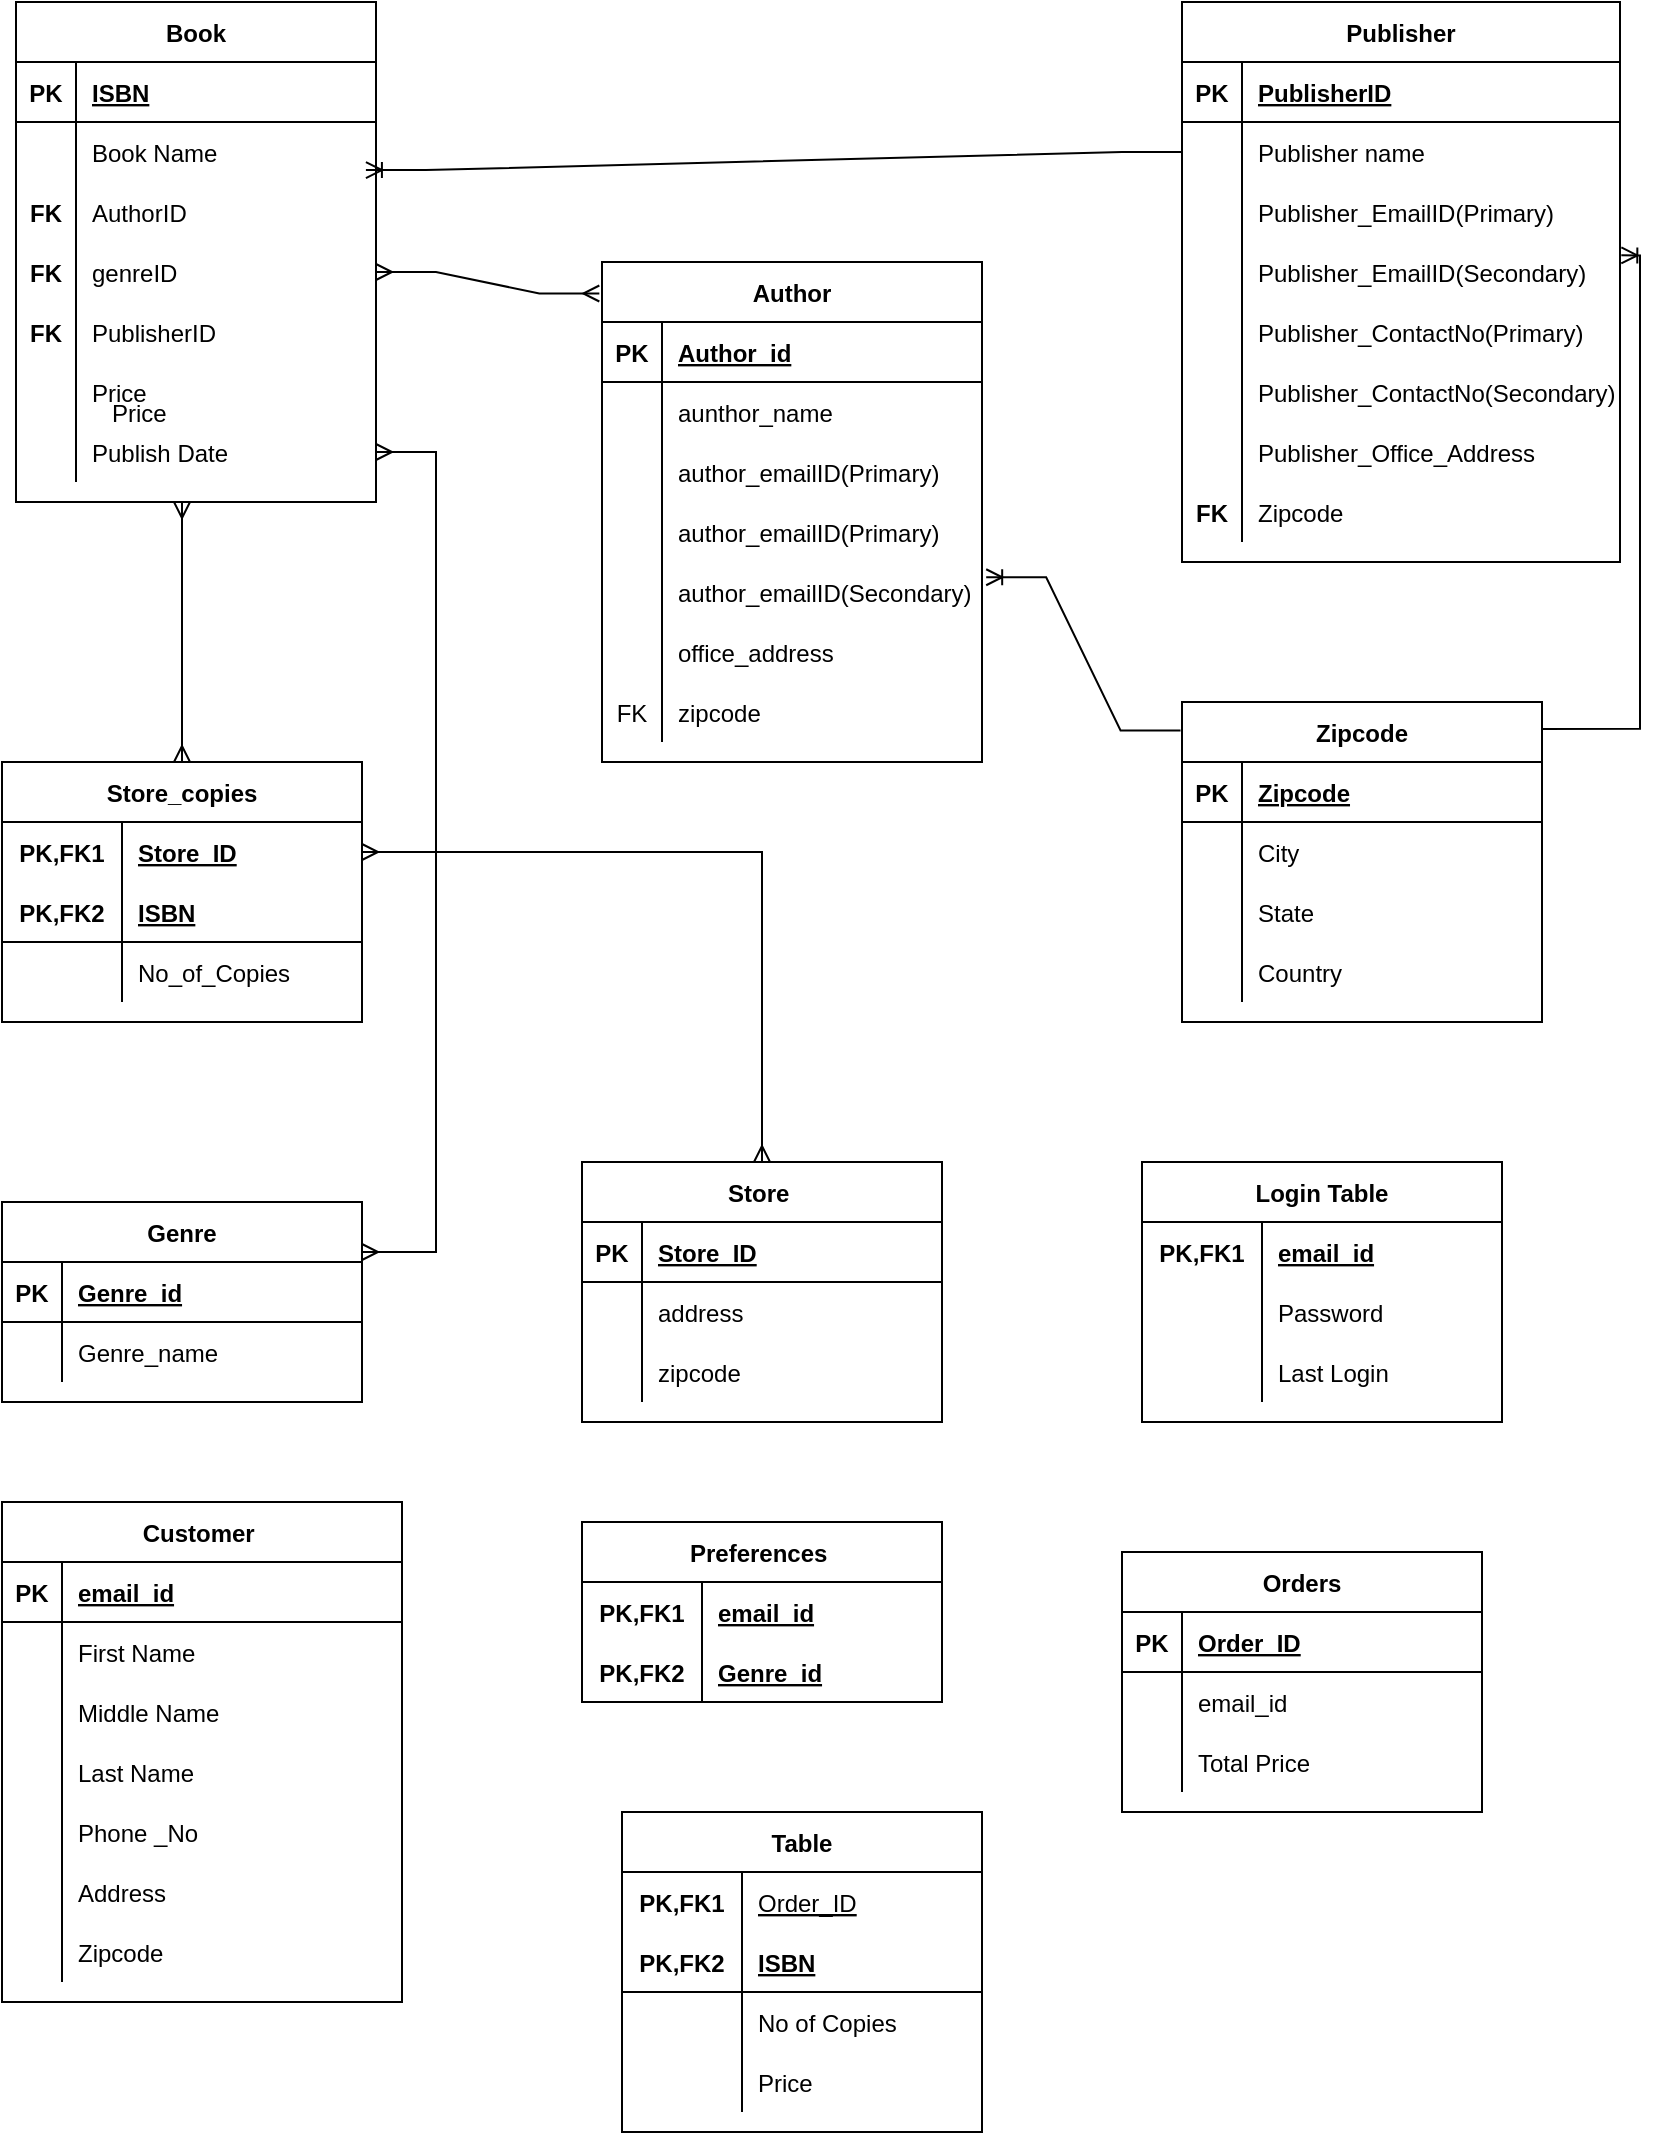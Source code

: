 <mxfile version="20.4.1" type="github">
  <diagram id="XR3-BRVATJGaW3wA8hek" name="Page-1">
    <mxGraphModel dx="1303" dy="767" grid="1" gridSize="10" guides="1" tooltips="1" connect="1" arrows="1" fold="1" page="1" pageScale="1" pageWidth="850" pageHeight="1100" math="0" shadow="0">
      <root>
        <mxCell id="0" />
        <mxCell id="1" parent="0" />
        <mxCell id="t2hGgRNWcAQ7vpyuN5BX-14" value="Book" style="shape=table;startSize=30;container=1;collapsible=1;childLayout=tableLayout;fixedRows=1;rowLines=0;fontStyle=1;align=center;resizeLast=1;" parent="1" vertex="1">
          <mxGeometry x="17" y="10" width="180" height="250" as="geometry" />
        </mxCell>
        <mxCell id="t2hGgRNWcAQ7vpyuN5BX-15" value="" style="shape=tableRow;horizontal=0;startSize=0;swimlaneHead=0;swimlaneBody=0;fillColor=none;collapsible=0;dropTarget=0;points=[[0,0.5],[1,0.5]];portConstraint=eastwest;top=0;left=0;right=0;bottom=1;" parent="t2hGgRNWcAQ7vpyuN5BX-14" vertex="1">
          <mxGeometry y="30" width="180" height="30" as="geometry" />
        </mxCell>
        <mxCell id="t2hGgRNWcAQ7vpyuN5BX-16" value="PK" style="shape=partialRectangle;connectable=0;fillColor=none;top=0;left=0;bottom=0;right=0;fontStyle=1;overflow=hidden;" parent="t2hGgRNWcAQ7vpyuN5BX-15" vertex="1">
          <mxGeometry width="30" height="30" as="geometry">
            <mxRectangle width="30" height="30" as="alternateBounds" />
          </mxGeometry>
        </mxCell>
        <mxCell id="t2hGgRNWcAQ7vpyuN5BX-17" value="ISBN" style="shape=partialRectangle;connectable=0;fillColor=none;top=0;left=0;bottom=0;right=0;align=left;spacingLeft=6;fontStyle=5;overflow=hidden;" parent="t2hGgRNWcAQ7vpyuN5BX-15" vertex="1">
          <mxGeometry x="30" width="150" height="30" as="geometry">
            <mxRectangle width="150" height="30" as="alternateBounds" />
          </mxGeometry>
        </mxCell>
        <mxCell id="t2hGgRNWcAQ7vpyuN5BX-18" value="" style="shape=tableRow;horizontal=0;startSize=0;swimlaneHead=0;swimlaneBody=0;fillColor=none;collapsible=0;dropTarget=0;points=[[0,0.5],[1,0.5]];portConstraint=eastwest;top=0;left=0;right=0;bottom=0;" parent="t2hGgRNWcAQ7vpyuN5BX-14" vertex="1">
          <mxGeometry y="60" width="180" height="30" as="geometry" />
        </mxCell>
        <mxCell id="t2hGgRNWcAQ7vpyuN5BX-19" value="" style="shape=partialRectangle;connectable=0;fillColor=none;top=0;left=0;bottom=0;right=0;editable=1;overflow=hidden;" parent="t2hGgRNWcAQ7vpyuN5BX-18" vertex="1">
          <mxGeometry width="30" height="30" as="geometry">
            <mxRectangle width="30" height="30" as="alternateBounds" />
          </mxGeometry>
        </mxCell>
        <mxCell id="t2hGgRNWcAQ7vpyuN5BX-20" value="Book Name" style="shape=partialRectangle;connectable=0;fillColor=none;top=0;left=0;bottom=0;right=0;align=left;spacingLeft=6;overflow=hidden;" parent="t2hGgRNWcAQ7vpyuN5BX-18" vertex="1">
          <mxGeometry x="30" width="150" height="30" as="geometry">
            <mxRectangle width="150" height="30" as="alternateBounds" />
          </mxGeometry>
        </mxCell>
        <mxCell id="t2hGgRNWcAQ7vpyuN5BX-21" value="" style="shape=tableRow;horizontal=0;startSize=0;swimlaneHead=0;swimlaneBody=0;fillColor=none;collapsible=0;dropTarget=0;points=[[0,0.5],[1,0.5]];portConstraint=eastwest;top=0;left=0;right=0;bottom=0;" parent="t2hGgRNWcAQ7vpyuN5BX-14" vertex="1">
          <mxGeometry y="90" width="180" height="30" as="geometry" />
        </mxCell>
        <mxCell id="t2hGgRNWcAQ7vpyuN5BX-22" value="" style="shape=partialRectangle;connectable=0;fillColor=none;top=0;left=0;bottom=0;right=0;editable=1;overflow=hidden;" parent="t2hGgRNWcAQ7vpyuN5BX-21" vertex="1">
          <mxGeometry width="30" height="30" as="geometry">
            <mxRectangle width="30" height="30" as="alternateBounds" />
          </mxGeometry>
        </mxCell>
        <mxCell id="t2hGgRNWcAQ7vpyuN5BX-23" value="AuthorID" style="shape=partialRectangle;connectable=0;fillColor=none;top=0;left=0;bottom=0;right=0;align=left;spacingLeft=6;overflow=hidden;" parent="t2hGgRNWcAQ7vpyuN5BX-21" vertex="1">
          <mxGeometry x="30" width="150" height="30" as="geometry">
            <mxRectangle width="150" height="30" as="alternateBounds" />
          </mxGeometry>
        </mxCell>
        <mxCell id="t2hGgRNWcAQ7vpyuN5BX-24" value="" style="shape=tableRow;horizontal=0;startSize=0;swimlaneHead=0;swimlaneBody=0;fillColor=none;collapsible=0;dropTarget=0;points=[[0,0.5],[1,0.5]];portConstraint=eastwest;top=0;left=0;right=0;bottom=0;" parent="t2hGgRNWcAQ7vpyuN5BX-14" vertex="1">
          <mxGeometry y="120" width="180" height="30" as="geometry" />
        </mxCell>
        <mxCell id="t2hGgRNWcAQ7vpyuN5BX-25" value="" style="shape=partialRectangle;connectable=0;fillColor=none;top=0;left=0;bottom=0;right=0;editable=1;overflow=hidden;" parent="t2hGgRNWcAQ7vpyuN5BX-24" vertex="1">
          <mxGeometry width="30" height="30" as="geometry">
            <mxRectangle width="30" height="30" as="alternateBounds" />
          </mxGeometry>
        </mxCell>
        <mxCell id="t2hGgRNWcAQ7vpyuN5BX-26" value="genreID" style="shape=partialRectangle;connectable=0;fillColor=none;top=0;left=0;bottom=0;right=0;align=left;spacingLeft=6;overflow=hidden;" parent="t2hGgRNWcAQ7vpyuN5BX-24" vertex="1">
          <mxGeometry x="30" width="150" height="30" as="geometry">
            <mxRectangle width="150" height="30" as="alternateBounds" />
          </mxGeometry>
        </mxCell>
        <mxCell id="t2hGgRNWcAQ7vpyuN5BX-40" value="" style="shape=tableRow;horizontal=0;startSize=0;swimlaneHead=0;swimlaneBody=0;fillColor=none;collapsible=0;dropTarget=0;points=[[0,0.5],[1,0.5]];portConstraint=eastwest;top=0;left=0;right=0;bottom=0;" parent="t2hGgRNWcAQ7vpyuN5BX-14" vertex="1">
          <mxGeometry y="150" width="180" height="30" as="geometry" />
        </mxCell>
        <mxCell id="t2hGgRNWcAQ7vpyuN5BX-41" value="FK" style="shape=partialRectangle;connectable=0;fillColor=none;top=0;left=0;bottom=0;right=0;editable=1;overflow=hidden;fontStyle=1" parent="t2hGgRNWcAQ7vpyuN5BX-40" vertex="1">
          <mxGeometry width="30" height="30" as="geometry">
            <mxRectangle width="30" height="30" as="alternateBounds" />
          </mxGeometry>
        </mxCell>
        <mxCell id="t2hGgRNWcAQ7vpyuN5BX-42" value="PublisherID" style="shape=partialRectangle;connectable=0;fillColor=none;top=0;left=0;bottom=0;right=0;align=left;spacingLeft=6;overflow=hidden;" parent="t2hGgRNWcAQ7vpyuN5BX-40" vertex="1">
          <mxGeometry x="30" width="150" height="30" as="geometry">
            <mxRectangle width="150" height="30" as="alternateBounds" />
          </mxGeometry>
        </mxCell>
        <mxCell id="t2hGgRNWcAQ7vpyuN5BX-43" value="" style="shape=tableRow;horizontal=0;startSize=0;swimlaneHead=0;swimlaneBody=0;fillColor=none;collapsible=0;dropTarget=0;points=[[0,0.5],[1,0.5]];portConstraint=eastwest;top=0;left=0;right=0;bottom=0;" parent="t2hGgRNWcAQ7vpyuN5BX-14" vertex="1">
          <mxGeometry y="180" width="180" height="30" as="geometry" />
        </mxCell>
        <mxCell id="t2hGgRNWcAQ7vpyuN5BX-44" value="" style="shape=partialRectangle;connectable=0;fillColor=none;top=0;left=0;bottom=0;right=0;editable=1;overflow=hidden;" parent="t2hGgRNWcAQ7vpyuN5BX-43" vertex="1">
          <mxGeometry width="30" height="30" as="geometry">
            <mxRectangle width="30" height="30" as="alternateBounds" />
          </mxGeometry>
        </mxCell>
        <mxCell id="t2hGgRNWcAQ7vpyuN5BX-45" value="Price " style="shape=partialRectangle;connectable=0;fillColor=none;top=0;left=0;bottom=0;right=0;align=left;spacingLeft=6;overflow=hidden;" parent="t2hGgRNWcAQ7vpyuN5BX-43" vertex="1">
          <mxGeometry x="30" width="150" height="30" as="geometry">
            <mxRectangle width="150" height="30" as="alternateBounds" />
          </mxGeometry>
        </mxCell>
        <mxCell id="t2hGgRNWcAQ7vpyuN5BX-46" value="" style="shape=tableRow;horizontal=0;startSize=0;swimlaneHead=0;swimlaneBody=0;fillColor=none;collapsible=0;dropTarget=0;points=[[0,0.5],[1,0.5]];portConstraint=eastwest;top=0;left=0;right=0;bottom=0;" parent="t2hGgRNWcAQ7vpyuN5BX-14" vertex="1">
          <mxGeometry y="210" width="180" height="30" as="geometry" />
        </mxCell>
        <mxCell id="t2hGgRNWcAQ7vpyuN5BX-47" value="" style="shape=partialRectangle;connectable=0;fillColor=none;top=0;left=0;bottom=0;right=0;editable=1;overflow=hidden;" parent="t2hGgRNWcAQ7vpyuN5BX-46" vertex="1">
          <mxGeometry width="30" height="30" as="geometry">
            <mxRectangle width="30" height="30" as="alternateBounds" />
          </mxGeometry>
        </mxCell>
        <mxCell id="t2hGgRNWcAQ7vpyuN5BX-48" value="Publish Date" style="shape=partialRectangle;connectable=0;fillColor=none;top=0;left=0;bottom=0;right=0;align=left;spacingLeft=6;overflow=hidden;" parent="t2hGgRNWcAQ7vpyuN5BX-46" vertex="1">
          <mxGeometry x="30" width="150" height="30" as="geometry">
            <mxRectangle width="150" height="30" as="alternateBounds" />
          </mxGeometry>
        </mxCell>
        <mxCell id="t2hGgRNWcAQ7vpyuN5BX-49" value="Genre" style="shape=table;startSize=30;container=1;collapsible=1;childLayout=tableLayout;fixedRows=1;rowLines=0;fontStyle=1;align=center;resizeLast=1;" parent="1" vertex="1">
          <mxGeometry x="10" y="610" width="180" height="100" as="geometry" />
        </mxCell>
        <mxCell id="t2hGgRNWcAQ7vpyuN5BX-50" value="" style="shape=tableRow;horizontal=0;startSize=0;swimlaneHead=0;swimlaneBody=0;fillColor=none;collapsible=0;dropTarget=0;points=[[0,0.5],[1,0.5]];portConstraint=eastwest;top=0;left=0;right=0;bottom=1;" parent="t2hGgRNWcAQ7vpyuN5BX-49" vertex="1">
          <mxGeometry y="30" width="180" height="30" as="geometry" />
        </mxCell>
        <mxCell id="t2hGgRNWcAQ7vpyuN5BX-51" value="PK" style="shape=partialRectangle;connectable=0;fillColor=none;top=0;left=0;bottom=0;right=0;fontStyle=1;overflow=hidden;" parent="t2hGgRNWcAQ7vpyuN5BX-50" vertex="1">
          <mxGeometry width="30" height="30" as="geometry">
            <mxRectangle width="30" height="30" as="alternateBounds" />
          </mxGeometry>
        </mxCell>
        <mxCell id="t2hGgRNWcAQ7vpyuN5BX-52" value="Genre_id" style="shape=partialRectangle;connectable=0;fillColor=none;top=0;left=0;bottom=0;right=0;align=left;spacingLeft=6;fontStyle=5;overflow=hidden;" parent="t2hGgRNWcAQ7vpyuN5BX-50" vertex="1">
          <mxGeometry x="30" width="150" height="30" as="geometry">
            <mxRectangle width="150" height="30" as="alternateBounds" />
          </mxGeometry>
        </mxCell>
        <mxCell id="t2hGgRNWcAQ7vpyuN5BX-53" value="" style="shape=tableRow;horizontal=0;startSize=0;swimlaneHead=0;swimlaneBody=0;fillColor=none;collapsible=0;dropTarget=0;points=[[0,0.5],[1,0.5]];portConstraint=eastwest;top=0;left=0;right=0;bottom=0;" parent="t2hGgRNWcAQ7vpyuN5BX-49" vertex="1">
          <mxGeometry y="60" width="180" height="30" as="geometry" />
        </mxCell>
        <mxCell id="t2hGgRNWcAQ7vpyuN5BX-54" value="" style="shape=partialRectangle;connectable=0;fillColor=none;top=0;left=0;bottom=0;right=0;editable=1;overflow=hidden;" parent="t2hGgRNWcAQ7vpyuN5BX-53" vertex="1">
          <mxGeometry width="30" height="30" as="geometry">
            <mxRectangle width="30" height="30" as="alternateBounds" />
          </mxGeometry>
        </mxCell>
        <mxCell id="t2hGgRNWcAQ7vpyuN5BX-55" value="Genre_name" style="shape=partialRectangle;connectable=0;fillColor=none;top=0;left=0;bottom=0;right=0;align=left;spacingLeft=6;overflow=hidden;" parent="t2hGgRNWcAQ7vpyuN5BX-53" vertex="1">
          <mxGeometry x="30" width="150" height="30" as="geometry">
            <mxRectangle width="150" height="30" as="alternateBounds" />
          </mxGeometry>
        </mxCell>
        <mxCell id="w0Frm00e71qfC2yXG_68-37" value="Zipcode" style="shape=table;startSize=30;container=1;collapsible=1;childLayout=tableLayout;fixedRows=1;rowLines=0;fontStyle=1;align=center;resizeLast=1;" parent="1" vertex="1">
          <mxGeometry x="600" y="360" width="180" height="160" as="geometry" />
        </mxCell>
        <mxCell id="w0Frm00e71qfC2yXG_68-38" value="" style="shape=tableRow;horizontal=0;startSize=0;swimlaneHead=0;swimlaneBody=0;fillColor=none;collapsible=0;dropTarget=0;points=[[0,0.5],[1,0.5]];portConstraint=eastwest;top=0;left=0;right=0;bottom=1;" parent="w0Frm00e71qfC2yXG_68-37" vertex="1">
          <mxGeometry y="30" width="180" height="30" as="geometry" />
        </mxCell>
        <mxCell id="w0Frm00e71qfC2yXG_68-39" value="PK" style="shape=partialRectangle;connectable=0;fillColor=none;top=0;left=0;bottom=0;right=0;fontStyle=1;overflow=hidden;" parent="w0Frm00e71qfC2yXG_68-38" vertex="1">
          <mxGeometry width="30" height="30" as="geometry">
            <mxRectangle width="30" height="30" as="alternateBounds" />
          </mxGeometry>
        </mxCell>
        <mxCell id="w0Frm00e71qfC2yXG_68-40" value="Zipcode" style="shape=partialRectangle;connectable=0;fillColor=none;top=0;left=0;bottom=0;right=0;align=left;spacingLeft=6;fontStyle=5;overflow=hidden;" parent="w0Frm00e71qfC2yXG_68-38" vertex="1">
          <mxGeometry x="30" width="150" height="30" as="geometry">
            <mxRectangle width="150" height="30" as="alternateBounds" />
          </mxGeometry>
        </mxCell>
        <mxCell id="w0Frm00e71qfC2yXG_68-41" value="" style="shape=tableRow;horizontal=0;startSize=0;swimlaneHead=0;swimlaneBody=0;fillColor=none;collapsible=0;dropTarget=0;points=[[0,0.5],[1,0.5]];portConstraint=eastwest;top=0;left=0;right=0;bottom=0;" parent="w0Frm00e71qfC2yXG_68-37" vertex="1">
          <mxGeometry y="60" width="180" height="30" as="geometry" />
        </mxCell>
        <mxCell id="w0Frm00e71qfC2yXG_68-42" value="" style="shape=partialRectangle;connectable=0;fillColor=none;top=0;left=0;bottom=0;right=0;editable=1;overflow=hidden;" parent="w0Frm00e71qfC2yXG_68-41" vertex="1">
          <mxGeometry width="30" height="30" as="geometry">
            <mxRectangle width="30" height="30" as="alternateBounds" />
          </mxGeometry>
        </mxCell>
        <mxCell id="w0Frm00e71qfC2yXG_68-43" value="City" style="shape=partialRectangle;connectable=0;fillColor=none;top=0;left=0;bottom=0;right=0;align=left;spacingLeft=6;overflow=hidden;" parent="w0Frm00e71qfC2yXG_68-41" vertex="1">
          <mxGeometry x="30" width="150" height="30" as="geometry">
            <mxRectangle width="150" height="30" as="alternateBounds" />
          </mxGeometry>
        </mxCell>
        <mxCell id="w0Frm00e71qfC2yXG_68-44" value="" style="shape=tableRow;horizontal=0;startSize=0;swimlaneHead=0;swimlaneBody=0;fillColor=none;collapsible=0;dropTarget=0;points=[[0,0.5],[1,0.5]];portConstraint=eastwest;top=0;left=0;right=0;bottom=0;" parent="w0Frm00e71qfC2yXG_68-37" vertex="1">
          <mxGeometry y="90" width="180" height="30" as="geometry" />
        </mxCell>
        <mxCell id="w0Frm00e71qfC2yXG_68-45" value="" style="shape=partialRectangle;connectable=0;fillColor=none;top=0;left=0;bottom=0;right=0;editable=1;overflow=hidden;" parent="w0Frm00e71qfC2yXG_68-44" vertex="1">
          <mxGeometry width="30" height="30" as="geometry">
            <mxRectangle width="30" height="30" as="alternateBounds" />
          </mxGeometry>
        </mxCell>
        <mxCell id="w0Frm00e71qfC2yXG_68-46" value="State" style="shape=partialRectangle;connectable=0;fillColor=none;top=0;left=0;bottom=0;right=0;align=left;spacingLeft=6;overflow=hidden;" parent="w0Frm00e71qfC2yXG_68-44" vertex="1">
          <mxGeometry x="30" width="150" height="30" as="geometry">
            <mxRectangle width="150" height="30" as="alternateBounds" />
          </mxGeometry>
        </mxCell>
        <mxCell id="w0Frm00e71qfC2yXG_68-47" value="" style="shape=tableRow;horizontal=0;startSize=0;swimlaneHead=0;swimlaneBody=0;fillColor=none;collapsible=0;dropTarget=0;points=[[0,0.5],[1,0.5]];portConstraint=eastwest;top=0;left=0;right=0;bottom=0;" parent="w0Frm00e71qfC2yXG_68-37" vertex="1">
          <mxGeometry y="120" width="180" height="30" as="geometry" />
        </mxCell>
        <mxCell id="w0Frm00e71qfC2yXG_68-48" value="" style="shape=partialRectangle;connectable=0;fillColor=none;top=0;left=0;bottom=0;right=0;editable=1;overflow=hidden;" parent="w0Frm00e71qfC2yXG_68-47" vertex="1">
          <mxGeometry width="30" height="30" as="geometry">
            <mxRectangle width="30" height="30" as="alternateBounds" />
          </mxGeometry>
        </mxCell>
        <mxCell id="w0Frm00e71qfC2yXG_68-49" value="Country" style="shape=partialRectangle;connectable=0;fillColor=none;top=0;left=0;bottom=0;right=0;align=left;spacingLeft=6;overflow=hidden;" parent="w0Frm00e71qfC2yXG_68-47" vertex="1">
          <mxGeometry x="30" width="150" height="30" as="geometry">
            <mxRectangle width="150" height="30" as="alternateBounds" />
          </mxGeometry>
        </mxCell>
        <mxCell id="w0Frm00e71qfC2yXG_68-50" value="Publisher" style="shape=table;startSize=30;container=1;collapsible=1;childLayout=tableLayout;fixedRows=1;rowLines=0;fontStyle=1;align=center;resizeLast=1;" parent="1" vertex="1">
          <mxGeometry x="600" y="10" width="219" height="280" as="geometry" />
        </mxCell>
        <mxCell id="w0Frm00e71qfC2yXG_68-51" value="" style="shape=tableRow;horizontal=0;startSize=0;swimlaneHead=0;swimlaneBody=0;fillColor=none;collapsible=0;dropTarget=0;points=[[0,0.5],[1,0.5]];portConstraint=eastwest;top=0;left=0;right=0;bottom=1;" parent="w0Frm00e71qfC2yXG_68-50" vertex="1">
          <mxGeometry y="30" width="219" height="30" as="geometry" />
        </mxCell>
        <mxCell id="w0Frm00e71qfC2yXG_68-52" value="PK" style="shape=partialRectangle;connectable=0;fillColor=none;top=0;left=0;bottom=0;right=0;fontStyle=1;overflow=hidden;" parent="w0Frm00e71qfC2yXG_68-51" vertex="1">
          <mxGeometry width="30" height="30" as="geometry">
            <mxRectangle width="30" height="30" as="alternateBounds" />
          </mxGeometry>
        </mxCell>
        <mxCell id="w0Frm00e71qfC2yXG_68-53" value="PublisherID" style="shape=partialRectangle;connectable=0;fillColor=none;top=0;left=0;bottom=0;right=0;align=left;spacingLeft=6;fontStyle=5;overflow=hidden;" parent="w0Frm00e71qfC2yXG_68-51" vertex="1">
          <mxGeometry x="30" width="189" height="30" as="geometry">
            <mxRectangle width="189" height="30" as="alternateBounds" />
          </mxGeometry>
        </mxCell>
        <mxCell id="w0Frm00e71qfC2yXG_68-54" value="" style="shape=tableRow;horizontal=0;startSize=0;swimlaneHead=0;swimlaneBody=0;fillColor=none;collapsible=0;dropTarget=0;points=[[0,0.5],[1,0.5]];portConstraint=eastwest;top=0;left=0;right=0;bottom=0;" parent="w0Frm00e71qfC2yXG_68-50" vertex="1">
          <mxGeometry y="60" width="219" height="30" as="geometry" />
        </mxCell>
        <mxCell id="w0Frm00e71qfC2yXG_68-55" value="" style="shape=partialRectangle;connectable=0;fillColor=none;top=0;left=0;bottom=0;right=0;editable=1;overflow=hidden;" parent="w0Frm00e71qfC2yXG_68-54" vertex="1">
          <mxGeometry width="30" height="30" as="geometry">
            <mxRectangle width="30" height="30" as="alternateBounds" />
          </mxGeometry>
        </mxCell>
        <mxCell id="w0Frm00e71qfC2yXG_68-56" value="Publisher name" style="shape=partialRectangle;connectable=0;fillColor=none;top=0;left=0;bottom=0;right=0;align=left;spacingLeft=6;overflow=hidden;" parent="w0Frm00e71qfC2yXG_68-54" vertex="1">
          <mxGeometry x="30" width="189" height="30" as="geometry">
            <mxRectangle width="189" height="30" as="alternateBounds" />
          </mxGeometry>
        </mxCell>
        <mxCell id="w0Frm00e71qfC2yXG_68-57" value="" style="shape=tableRow;horizontal=0;startSize=0;swimlaneHead=0;swimlaneBody=0;fillColor=none;collapsible=0;dropTarget=0;points=[[0,0.5],[1,0.5]];portConstraint=eastwest;top=0;left=0;right=0;bottom=0;" parent="w0Frm00e71qfC2yXG_68-50" vertex="1">
          <mxGeometry y="90" width="219" height="30" as="geometry" />
        </mxCell>
        <mxCell id="w0Frm00e71qfC2yXG_68-58" value="" style="shape=partialRectangle;connectable=0;fillColor=none;top=0;left=0;bottom=0;right=0;editable=1;overflow=hidden;" parent="w0Frm00e71qfC2yXG_68-57" vertex="1">
          <mxGeometry width="30" height="30" as="geometry">
            <mxRectangle width="30" height="30" as="alternateBounds" />
          </mxGeometry>
        </mxCell>
        <mxCell id="w0Frm00e71qfC2yXG_68-59" value="Publisher_EmailID(Primary)" style="shape=partialRectangle;connectable=0;fillColor=none;top=0;left=0;bottom=0;right=0;align=left;spacingLeft=6;overflow=hidden;" parent="w0Frm00e71qfC2yXG_68-57" vertex="1">
          <mxGeometry x="30" width="189" height="30" as="geometry">
            <mxRectangle width="189" height="30" as="alternateBounds" />
          </mxGeometry>
        </mxCell>
        <mxCell id="w0Frm00e71qfC2yXG_68-84" value="" style="shape=tableRow;horizontal=0;startSize=0;swimlaneHead=0;swimlaneBody=0;fillColor=none;collapsible=0;dropTarget=0;points=[[0,0.5],[1,0.5]];portConstraint=eastwest;top=0;left=0;right=0;bottom=0;" parent="w0Frm00e71qfC2yXG_68-50" vertex="1">
          <mxGeometry y="120" width="219" height="30" as="geometry" />
        </mxCell>
        <mxCell id="w0Frm00e71qfC2yXG_68-85" value="" style="shape=partialRectangle;connectable=0;fillColor=none;top=0;left=0;bottom=0;right=0;editable=1;overflow=hidden;" parent="w0Frm00e71qfC2yXG_68-84" vertex="1">
          <mxGeometry width="30" height="30" as="geometry">
            <mxRectangle width="30" height="30" as="alternateBounds" />
          </mxGeometry>
        </mxCell>
        <mxCell id="w0Frm00e71qfC2yXG_68-86" value="Publisher_EmailID(Secondary)" style="shape=partialRectangle;connectable=0;fillColor=none;top=0;left=0;bottom=0;right=0;align=left;spacingLeft=6;overflow=hidden;" parent="w0Frm00e71qfC2yXG_68-84" vertex="1">
          <mxGeometry x="30" width="189" height="30" as="geometry">
            <mxRectangle width="189" height="30" as="alternateBounds" />
          </mxGeometry>
        </mxCell>
        <mxCell id="w0Frm00e71qfC2yXG_68-100" value="" style="shape=tableRow;horizontal=0;startSize=0;swimlaneHead=0;swimlaneBody=0;fillColor=none;collapsible=0;dropTarget=0;points=[[0,0.5],[1,0.5]];portConstraint=eastwest;top=0;left=0;right=0;bottom=0;" parent="w0Frm00e71qfC2yXG_68-50" vertex="1">
          <mxGeometry y="150" width="219" height="30" as="geometry" />
        </mxCell>
        <mxCell id="w0Frm00e71qfC2yXG_68-101" value="" style="shape=partialRectangle;connectable=0;fillColor=none;top=0;left=0;bottom=0;right=0;editable=1;overflow=hidden;" parent="w0Frm00e71qfC2yXG_68-100" vertex="1">
          <mxGeometry width="30" height="30" as="geometry">
            <mxRectangle width="30" height="30" as="alternateBounds" />
          </mxGeometry>
        </mxCell>
        <mxCell id="w0Frm00e71qfC2yXG_68-102" value="Publisher_ContactNo(Primary)" style="shape=partialRectangle;connectable=0;fillColor=none;top=0;left=0;bottom=0;right=0;align=left;spacingLeft=6;overflow=hidden;" parent="w0Frm00e71qfC2yXG_68-100" vertex="1">
          <mxGeometry x="30" width="189" height="30" as="geometry">
            <mxRectangle width="189" height="30" as="alternateBounds" />
          </mxGeometry>
        </mxCell>
        <mxCell id="w0Frm00e71qfC2yXG_68-103" value="" style="shape=tableRow;horizontal=0;startSize=0;swimlaneHead=0;swimlaneBody=0;fillColor=none;collapsible=0;dropTarget=0;points=[[0,0.5],[1,0.5]];portConstraint=eastwest;top=0;left=0;right=0;bottom=0;" parent="w0Frm00e71qfC2yXG_68-50" vertex="1">
          <mxGeometry y="180" width="219" height="30" as="geometry" />
        </mxCell>
        <mxCell id="w0Frm00e71qfC2yXG_68-104" value="" style="shape=partialRectangle;connectable=0;fillColor=none;top=0;left=0;bottom=0;right=0;editable=1;overflow=hidden;" parent="w0Frm00e71qfC2yXG_68-103" vertex="1">
          <mxGeometry width="30" height="30" as="geometry">
            <mxRectangle width="30" height="30" as="alternateBounds" />
          </mxGeometry>
        </mxCell>
        <mxCell id="w0Frm00e71qfC2yXG_68-105" value="Publisher_ContactNo(Secondary)" style="shape=partialRectangle;connectable=0;fillColor=none;top=0;left=0;bottom=0;right=0;align=left;spacingLeft=6;overflow=hidden;" parent="w0Frm00e71qfC2yXG_68-103" vertex="1">
          <mxGeometry x="30" width="189" height="30" as="geometry">
            <mxRectangle width="189" height="30" as="alternateBounds" />
          </mxGeometry>
        </mxCell>
        <mxCell id="w0Frm00e71qfC2yXG_68-106" value="" style="shape=tableRow;horizontal=0;startSize=0;swimlaneHead=0;swimlaneBody=0;fillColor=none;collapsible=0;dropTarget=0;points=[[0,0.5],[1,0.5]];portConstraint=eastwest;top=0;left=0;right=0;bottom=0;" parent="w0Frm00e71qfC2yXG_68-50" vertex="1">
          <mxGeometry y="210" width="219" height="30" as="geometry" />
        </mxCell>
        <mxCell id="w0Frm00e71qfC2yXG_68-107" value="" style="shape=partialRectangle;connectable=0;fillColor=none;top=0;left=0;bottom=0;right=0;editable=1;overflow=hidden;" parent="w0Frm00e71qfC2yXG_68-106" vertex="1">
          <mxGeometry width="30" height="30" as="geometry">
            <mxRectangle width="30" height="30" as="alternateBounds" />
          </mxGeometry>
        </mxCell>
        <mxCell id="w0Frm00e71qfC2yXG_68-108" value="Publisher_Office_Address" style="shape=partialRectangle;connectable=0;fillColor=none;top=0;left=0;bottom=0;right=0;align=left;spacingLeft=6;overflow=hidden;" parent="w0Frm00e71qfC2yXG_68-106" vertex="1">
          <mxGeometry x="30" width="189" height="30" as="geometry">
            <mxRectangle width="189" height="30" as="alternateBounds" />
          </mxGeometry>
        </mxCell>
        <mxCell id="w0Frm00e71qfC2yXG_68-109" value="" style="shape=tableRow;horizontal=0;startSize=0;swimlaneHead=0;swimlaneBody=0;fillColor=none;collapsible=0;dropTarget=0;points=[[0,0.5],[1,0.5]];portConstraint=eastwest;top=0;left=0;right=0;bottom=0;" parent="w0Frm00e71qfC2yXG_68-50" vertex="1">
          <mxGeometry y="240" width="219" height="30" as="geometry" />
        </mxCell>
        <mxCell id="w0Frm00e71qfC2yXG_68-110" value="" style="shape=partialRectangle;connectable=0;fillColor=none;top=0;left=0;bottom=0;right=0;editable=1;overflow=hidden;" parent="w0Frm00e71qfC2yXG_68-109" vertex="1">
          <mxGeometry width="30" height="30" as="geometry">
            <mxRectangle width="30" height="30" as="alternateBounds" />
          </mxGeometry>
        </mxCell>
        <mxCell id="w0Frm00e71qfC2yXG_68-111" value="Zipcode" style="shape=partialRectangle;connectable=0;fillColor=none;top=0;left=0;bottom=0;right=0;align=left;spacingLeft=6;overflow=hidden;" parent="w0Frm00e71qfC2yXG_68-109" vertex="1">
          <mxGeometry x="30" width="189" height="30" as="geometry">
            <mxRectangle width="189" height="30" as="alternateBounds" />
          </mxGeometry>
        </mxCell>
        <mxCell id="w0Frm00e71qfC2yXG_68-63" value="FK" style="shape=partialRectangle;connectable=0;fillColor=none;top=0;left=0;bottom=0;right=0;editable=1;overflow=hidden;fontStyle=1" parent="1" vertex="1">
          <mxGeometry x="17" y="130" width="30" height="30" as="geometry">
            <mxRectangle width="30" height="30" as="alternateBounds" />
          </mxGeometry>
        </mxCell>
        <mxCell id="w0Frm00e71qfC2yXG_68-64" value="FK" style="shape=partialRectangle;connectable=0;fillColor=none;top=0;left=0;bottom=0;right=0;editable=1;overflow=hidden;fontStyle=1" parent="1" vertex="1">
          <mxGeometry x="17" y="100" width="30" height="30" as="geometry">
            <mxRectangle width="30" height="30" as="alternateBounds" />
          </mxGeometry>
        </mxCell>
        <mxCell id="w0Frm00e71qfC2yXG_68-65" value="Author" style="shape=table;startSize=30;container=1;collapsible=1;childLayout=tableLayout;fixedRows=1;rowLines=0;fontStyle=1;align=center;resizeLast=1;" parent="1" vertex="1">
          <mxGeometry x="310" y="140" width="190" height="250" as="geometry" />
        </mxCell>
        <mxCell id="w0Frm00e71qfC2yXG_68-66" value="" style="shape=tableRow;horizontal=0;startSize=0;swimlaneHead=0;swimlaneBody=0;fillColor=none;collapsible=0;dropTarget=0;points=[[0,0.5],[1,0.5]];portConstraint=eastwest;top=0;left=0;right=0;bottom=1;" parent="w0Frm00e71qfC2yXG_68-65" vertex="1">
          <mxGeometry y="30" width="190" height="30" as="geometry" />
        </mxCell>
        <mxCell id="w0Frm00e71qfC2yXG_68-67" value="PK" style="shape=partialRectangle;connectable=0;fillColor=none;top=0;left=0;bottom=0;right=0;fontStyle=1;overflow=hidden;" parent="w0Frm00e71qfC2yXG_68-66" vertex="1">
          <mxGeometry width="30" height="30" as="geometry">
            <mxRectangle width="30" height="30" as="alternateBounds" />
          </mxGeometry>
        </mxCell>
        <mxCell id="w0Frm00e71qfC2yXG_68-68" value="Author_id" style="shape=partialRectangle;connectable=0;fillColor=none;top=0;left=0;bottom=0;right=0;align=left;spacingLeft=6;fontStyle=5;overflow=hidden;" parent="w0Frm00e71qfC2yXG_68-66" vertex="1">
          <mxGeometry x="30" width="160" height="30" as="geometry">
            <mxRectangle width="160" height="30" as="alternateBounds" />
          </mxGeometry>
        </mxCell>
        <mxCell id="w0Frm00e71qfC2yXG_68-69" value="" style="shape=tableRow;horizontal=0;startSize=0;swimlaneHead=0;swimlaneBody=0;fillColor=none;collapsible=0;dropTarget=0;points=[[0,0.5],[1,0.5]];portConstraint=eastwest;top=0;left=0;right=0;bottom=0;" parent="w0Frm00e71qfC2yXG_68-65" vertex="1">
          <mxGeometry y="60" width="190" height="30" as="geometry" />
        </mxCell>
        <mxCell id="w0Frm00e71qfC2yXG_68-70" value="" style="shape=partialRectangle;connectable=0;fillColor=none;top=0;left=0;bottom=0;right=0;editable=1;overflow=hidden;" parent="w0Frm00e71qfC2yXG_68-69" vertex="1">
          <mxGeometry width="30" height="30" as="geometry">
            <mxRectangle width="30" height="30" as="alternateBounds" />
          </mxGeometry>
        </mxCell>
        <mxCell id="w0Frm00e71qfC2yXG_68-71" value="aunthor_name" style="shape=partialRectangle;connectable=0;fillColor=none;top=0;left=0;bottom=0;right=0;align=left;spacingLeft=6;overflow=hidden;" parent="w0Frm00e71qfC2yXG_68-69" vertex="1">
          <mxGeometry x="30" width="160" height="30" as="geometry">
            <mxRectangle width="160" height="30" as="alternateBounds" />
          </mxGeometry>
        </mxCell>
        <mxCell id="w0Frm00e71qfC2yXG_68-72" value="" style="shape=tableRow;horizontal=0;startSize=0;swimlaneHead=0;swimlaneBody=0;fillColor=none;collapsible=0;dropTarget=0;points=[[0,0.5],[1,0.5]];portConstraint=eastwest;top=0;left=0;right=0;bottom=0;" parent="w0Frm00e71qfC2yXG_68-65" vertex="1">
          <mxGeometry y="90" width="190" height="30" as="geometry" />
        </mxCell>
        <mxCell id="w0Frm00e71qfC2yXG_68-73" value="" style="shape=partialRectangle;connectable=0;fillColor=none;top=0;left=0;bottom=0;right=0;editable=1;overflow=hidden;" parent="w0Frm00e71qfC2yXG_68-72" vertex="1">
          <mxGeometry width="30" height="30" as="geometry">
            <mxRectangle width="30" height="30" as="alternateBounds" />
          </mxGeometry>
        </mxCell>
        <mxCell id="w0Frm00e71qfC2yXG_68-74" value="author_emailID(Primary)" style="shape=partialRectangle;connectable=0;fillColor=none;top=0;left=0;bottom=0;right=0;align=left;spacingLeft=6;overflow=hidden;" parent="w0Frm00e71qfC2yXG_68-72" vertex="1">
          <mxGeometry x="30" width="160" height="30" as="geometry">
            <mxRectangle width="160" height="30" as="alternateBounds" />
          </mxGeometry>
        </mxCell>
        <mxCell id="w0Frm00e71qfC2yXG_68-121" value="" style="shape=tableRow;horizontal=0;startSize=0;swimlaneHead=0;swimlaneBody=0;fillColor=none;collapsible=0;dropTarget=0;points=[[0,0.5],[1,0.5]];portConstraint=eastwest;top=0;left=0;right=0;bottom=0;" parent="w0Frm00e71qfC2yXG_68-65" vertex="1">
          <mxGeometry y="120" width="190" height="30" as="geometry" />
        </mxCell>
        <mxCell id="w0Frm00e71qfC2yXG_68-122" value="" style="shape=partialRectangle;connectable=0;fillColor=none;top=0;left=0;bottom=0;right=0;editable=1;overflow=hidden;" parent="w0Frm00e71qfC2yXG_68-121" vertex="1">
          <mxGeometry width="30" height="30" as="geometry">
            <mxRectangle width="30" height="30" as="alternateBounds" />
          </mxGeometry>
        </mxCell>
        <mxCell id="w0Frm00e71qfC2yXG_68-123" value="author_emailID(Primary)" style="shape=partialRectangle;connectable=0;fillColor=none;top=0;left=0;bottom=0;right=0;align=left;spacingLeft=6;overflow=hidden;" parent="w0Frm00e71qfC2yXG_68-121" vertex="1">
          <mxGeometry x="30" width="160" height="30" as="geometry">
            <mxRectangle width="160" height="30" as="alternateBounds" />
          </mxGeometry>
        </mxCell>
        <mxCell id="w0Frm00e71qfC2yXG_68-75" value="" style="shape=tableRow;horizontal=0;startSize=0;swimlaneHead=0;swimlaneBody=0;fillColor=none;collapsible=0;dropTarget=0;points=[[0,0.5],[1,0.5]];portConstraint=eastwest;top=0;left=0;right=0;bottom=0;" parent="w0Frm00e71qfC2yXG_68-65" vertex="1">
          <mxGeometry y="150" width="190" height="30" as="geometry" />
        </mxCell>
        <mxCell id="w0Frm00e71qfC2yXG_68-76" value="" style="shape=partialRectangle;connectable=0;fillColor=none;top=0;left=0;bottom=0;right=0;editable=1;overflow=hidden;" parent="w0Frm00e71qfC2yXG_68-75" vertex="1">
          <mxGeometry width="30" height="30" as="geometry">
            <mxRectangle width="30" height="30" as="alternateBounds" />
          </mxGeometry>
        </mxCell>
        <mxCell id="w0Frm00e71qfC2yXG_68-77" value="author_emailID(Secondary)" style="shape=partialRectangle;connectable=0;fillColor=none;top=0;left=0;bottom=0;right=0;align=left;spacingLeft=6;overflow=hidden;" parent="w0Frm00e71qfC2yXG_68-75" vertex="1">
          <mxGeometry x="30" width="160" height="30" as="geometry">
            <mxRectangle width="160" height="30" as="alternateBounds" />
          </mxGeometry>
        </mxCell>
        <mxCell id="w0Frm00e71qfC2yXG_68-78" value="" style="shape=tableRow;horizontal=0;startSize=0;swimlaneHead=0;swimlaneBody=0;fillColor=none;collapsible=0;dropTarget=0;points=[[0,0.5],[1,0.5]];portConstraint=eastwest;top=0;left=0;right=0;bottom=0;" parent="w0Frm00e71qfC2yXG_68-65" vertex="1">
          <mxGeometry y="180" width="190" height="30" as="geometry" />
        </mxCell>
        <mxCell id="w0Frm00e71qfC2yXG_68-79" value="" style="shape=partialRectangle;connectable=0;fillColor=none;top=0;left=0;bottom=0;right=0;editable=1;overflow=hidden;" parent="w0Frm00e71qfC2yXG_68-78" vertex="1">
          <mxGeometry width="30" height="30" as="geometry">
            <mxRectangle width="30" height="30" as="alternateBounds" />
          </mxGeometry>
        </mxCell>
        <mxCell id="w0Frm00e71qfC2yXG_68-80" value="office_address" style="shape=partialRectangle;connectable=0;fillColor=none;top=0;left=0;bottom=0;right=0;align=left;spacingLeft=6;overflow=hidden;" parent="w0Frm00e71qfC2yXG_68-78" vertex="1">
          <mxGeometry x="30" width="160" height="30" as="geometry">
            <mxRectangle width="160" height="30" as="alternateBounds" />
          </mxGeometry>
        </mxCell>
        <mxCell id="w0Frm00e71qfC2yXG_68-81" value="" style="shape=tableRow;horizontal=0;startSize=0;swimlaneHead=0;swimlaneBody=0;fillColor=none;collapsible=0;dropTarget=0;points=[[0,0.5],[1,0.5]];portConstraint=eastwest;top=0;left=0;right=0;bottom=0;" parent="w0Frm00e71qfC2yXG_68-65" vertex="1">
          <mxGeometry y="210" width="190" height="30" as="geometry" />
        </mxCell>
        <mxCell id="w0Frm00e71qfC2yXG_68-82" value="FK" style="shape=partialRectangle;connectable=0;fillColor=none;top=0;left=0;bottom=0;right=0;editable=1;overflow=hidden;" parent="w0Frm00e71qfC2yXG_68-81" vertex="1">
          <mxGeometry width="30" height="30" as="geometry">
            <mxRectangle width="30" height="30" as="alternateBounds" />
          </mxGeometry>
        </mxCell>
        <mxCell id="w0Frm00e71qfC2yXG_68-83" value="zipcode" style="shape=partialRectangle;connectable=0;fillColor=none;top=0;left=0;bottom=0;right=0;align=left;spacingLeft=6;overflow=hidden;" parent="w0Frm00e71qfC2yXG_68-81" vertex="1">
          <mxGeometry x="30" width="160" height="30" as="geometry">
            <mxRectangle width="160" height="30" as="alternateBounds" />
          </mxGeometry>
        </mxCell>
        <mxCell id="w0Frm00e71qfC2yXG_68-112" value="" style="edgeStyle=entityRelationEdgeStyle;fontSize=12;html=1;endArrow=ERmany;startArrow=ERmany;rounded=0;entryX=-0.007;entryY=0.063;entryDx=0;entryDy=0;entryPerimeter=0;" parent="1" source="t2hGgRNWcAQ7vpyuN5BX-24" target="w0Frm00e71qfC2yXG_68-65" edge="1">
          <mxGeometry width="100" height="100" relative="1" as="geometry">
            <mxPoint x="180" y="115" as="sourcePoint" />
            <mxPoint x="355.421" y="275" as="targetPoint" />
          </mxGeometry>
        </mxCell>
        <mxCell id="w0Frm00e71qfC2yXG_68-113" value="" style="edgeStyle=entityRelationEdgeStyle;fontSize=12;html=1;endArrow=ERmany;startArrow=ERmany;rounded=0;exitX=1;exitY=0.25;exitDx=0;exitDy=0;" parent="1" source="t2hGgRNWcAQ7vpyuN5BX-49" target="t2hGgRNWcAQ7vpyuN5BX-46" edge="1">
          <mxGeometry width="100" height="100" relative="1" as="geometry">
            <mxPoint x="50" y="360" as="sourcePoint" />
            <mxPoint x="150" y="260" as="targetPoint" />
          </mxGeometry>
        </mxCell>
        <mxCell id="w0Frm00e71qfC2yXG_68-114" value="" style="edgeStyle=entityRelationEdgeStyle;fontSize=12;html=1;endArrow=ERoneToMany;rounded=0;entryX=0.972;entryY=-0.198;entryDx=0;entryDy=0;entryPerimeter=0;exitX=0;exitY=0.5;exitDx=0;exitDy=0;" parent="1" source="w0Frm00e71qfC2yXG_68-54" target="t2hGgRNWcAQ7vpyuN5BX-21" edge="1">
          <mxGeometry width="100" height="100" relative="1" as="geometry">
            <mxPoint x="430" y="200" as="sourcePoint" />
            <mxPoint x="530" y="100" as="targetPoint" />
          </mxGeometry>
        </mxCell>
        <mxCell id="w0Frm00e71qfC2yXG_68-116" value="" style="edgeStyle=entityRelationEdgeStyle;fontSize=12;html=1;endArrow=ERoneToMany;rounded=0;exitX=-0.004;exitY=0.089;exitDx=0;exitDy=0;exitPerimeter=0;entryX=1.011;entryY=0.254;entryDx=0;entryDy=0;entryPerimeter=0;" parent="1" source="w0Frm00e71qfC2yXG_68-37" target="w0Frm00e71qfC2yXG_68-75" edge="1">
          <mxGeometry width="100" height="100" relative="1" as="geometry">
            <mxPoint x="590" y="700" as="sourcePoint" />
            <mxPoint x="510" y="560" as="targetPoint" />
          </mxGeometry>
        </mxCell>
        <mxCell id="w0Frm00e71qfC2yXG_68-118" value="" style="edgeStyle=orthogonalEdgeStyle;fontSize=12;html=1;endArrow=ERoneToMany;rounded=0;entryX=1.003;entryY=0.222;entryDx=0;entryDy=0;entryPerimeter=0;exitX=1.002;exitY=0.084;exitDx=0;exitDy=0;exitPerimeter=0;" parent="1" source="w0Frm00e71qfC2yXG_68-37" target="w0Frm00e71qfC2yXG_68-84" edge="1">
          <mxGeometry width="100" height="100" relative="1" as="geometry">
            <mxPoint x="810" y="590" as="sourcePoint" />
            <mxPoint x="550" y="200" as="targetPoint" />
          </mxGeometry>
        </mxCell>
        <mxCell id="w0Frm00e71qfC2yXG_68-119" value="FK" style="shape=partialRectangle;connectable=0;fillColor=none;top=0;left=0;bottom=0;right=0;editable=1;overflow=hidden;fontStyle=1" parent="1" vertex="1">
          <mxGeometry x="600" y="250" width="30" height="30" as="geometry">
            <mxRectangle width="30" height="30" as="alternateBounds" />
          </mxGeometry>
        </mxCell>
        <mxCell id="dAg2NNLf-2LeCqaK_KMt-35" value="Store " style="shape=table;startSize=30;container=1;collapsible=1;childLayout=tableLayout;fixedRows=1;rowLines=0;fontStyle=1;align=center;resizeLast=1;" vertex="1" parent="1">
          <mxGeometry x="300" y="590" width="180" height="130" as="geometry" />
        </mxCell>
        <mxCell id="dAg2NNLf-2LeCqaK_KMt-36" value="" style="shape=tableRow;horizontal=0;startSize=0;swimlaneHead=0;swimlaneBody=0;fillColor=none;collapsible=0;dropTarget=0;points=[[0,0.5],[1,0.5]];portConstraint=eastwest;top=0;left=0;right=0;bottom=1;" vertex="1" parent="dAg2NNLf-2LeCqaK_KMt-35">
          <mxGeometry y="30" width="180" height="30" as="geometry" />
        </mxCell>
        <mxCell id="dAg2NNLf-2LeCqaK_KMt-37" value="PK" style="shape=partialRectangle;connectable=0;fillColor=none;top=0;left=0;bottom=0;right=0;fontStyle=1;overflow=hidden;" vertex="1" parent="dAg2NNLf-2LeCqaK_KMt-36">
          <mxGeometry width="30" height="30" as="geometry">
            <mxRectangle width="30" height="30" as="alternateBounds" />
          </mxGeometry>
        </mxCell>
        <mxCell id="dAg2NNLf-2LeCqaK_KMt-38" value="Store_ID" style="shape=partialRectangle;connectable=0;fillColor=none;top=0;left=0;bottom=0;right=0;align=left;spacingLeft=6;fontStyle=5;overflow=hidden;" vertex="1" parent="dAg2NNLf-2LeCqaK_KMt-36">
          <mxGeometry x="30" width="150" height="30" as="geometry">
            <mxRectangle width="150" height="30" as="alternateBounds" />
          </mxGeometry>
        </mxCell>
        <mxCell id="dAg2NNLf-2LeCqaK_KMt-39" value="" style="shape=tableRow;horizontal=0;startSize=0;swimlaneHead=0;swimlaneBody=0;fillColor=none;collapsible=0;dropTarget=0;points=[[0,0.5],[1,0.5]];portConstraint=eastwest;top=0;left=0;right=0;bottom=0;" vertex="1" parent="dAg2NNLf-2LeCqaK_KMt-35">
          <mxGeometry y="60" width="180" height="30" as="geometry" />
        </mxCell>
        <mxCell id="dAg2NNLf-2LeCqaK_KMt-40" value="" style="shape=partialRectangle;connectable=0;fillColor=none;top=0;left=0;bottom=0;right=0;editable=1;overflow=hidden;" vertex="1" parent="dAg2NNLf-2LeCqaK_KMt-39">
          <mxGeometry width="30" height="30" as="geometry">
            <mxRectangle width="30" height="30" as="alternateBounds" />
          </mxGeometry>
        </mxCell>
        <mxCell id="dAg2NNLf-2LeCqaK_KMt-41" value="address" style="shape=partialRectangle;connectable=0;fillColor=none;top=0;left=0;bottom=0;right=0;align=left;spacingLeft=6;overflow=hidden;" vertex="1" parent="dAg2NNLf-2LeCqaK_KMt-39">
          <mxGeometry x="30" width="150" height="30" as="geometry">
            <mxRectangle width="150" height="30" as="alternateBounds" />
          </mxGeometry>
        </mxCell>
        <mxCell id="dAg2NNLf-2LeCqaK_KMt-42" value="" style="shape=tableRow;horizontal=0;startSize=0;swimlaneHead=0;swimlaneBody=0;fillColor=none;collapsible=0;dropTarget=0;points=[[0,0.5],[1,0.5]];portConstraint=eastwest;top=0;left=0;right=0;bottom=0;" vertex="1" parent="dAg2NNLf-2LeCqaK_KMt-35">
          <mxGeometry y="90" width="180" height="30" as="geometry" />
        </mxCell>
        <mxCell id="dAg2NNLf-2LeCqaK_KMt-43" value="" style="shape=partialRectangle;connectable=0;fillColor=none;top=0;left=0;bottom=0;right=0;editable=1;overflow=hidden;" vertex="1" parent="dAg2NNLf-2LeCqaK_KMt-42">
          <mxGeometry width="30" height="30" as="geometry">
            <mxRectangle width="30" height="30" as="alternateBounds" />
          </mxGeometry>
        </mxCell>
        <mxCell id="dAg2NNLf-2LeCqaK_KMt-44" value="zipcode" style="shape=partialRectangle;connectable=0;fillColor=none;top=0;left=0;bottom=0;right=0;align=left;spacingLeft=6;overflow=hidden;" vertex="1" parent="dAg2NNLf-2LeCqaK_KMt-42">
          <mxGeometry x="30" width="150" height="30" as="geometry">
            <mxRectangle width="150" height="30" as="alternateBounds" />
          </mxGeometry>
        </mxCell>
        <mxCell id="dAg2NNLf-2LeCqaK_KMt-61" value="Store_copies" style="shape=table;startSize=30;container=1;collapsible=1;childLayout=tableLayout;fixedRows=1;rowLines=0;fontStyle=1;align=center;resizeLast=1;" vertex="1" parent="1">
          <mxGeometry x="10" y="390" width="180" height="130" as="geometry" />
        </mxCell>
        <mxCell id="dAg2NNLf-2LeCqaK_KMt-62" value="" style="shape=tableRow;horizontal=0;startSize=0;swimlaneHead=0;swimlaneBody=0;fillColor=none;collapsible=0;dropTarget=0;points=[[0,0.5],[1,0.5]];portConstraint=eastwest;top=0;left=0;right=0;bottom=0;" vertex="1" parent="dAg2NNLf-2LeCqaK_KMt-61">
          <mxGeometry y="30" width="180" height="30" as="geometry" />
        </mxCell>
        <mxCell id="dAg2NNLf-2LeCqaK_KMt-63" value="PK,FK1" style="shape=partialRectangle;connectable=0;fillColor=none;top=0;left=0;bottom=0;right=0;fontStyle=1;overflow=hidden;" vertex="1" parent="dAg2NNLf-2LeCqaK_KMt-62">
          <mxGeometry width="60" height="30" as="geometry">
            <mxRectangle width="60" height="30" as="alternateBounds" />
          </mxGeometry>
        </mxCell>
        <mxCell id="dAg2NNLf-2LeCqaK_KMt-64" value="Store_ID" style="shape=partialRectangle;connectable=0;fillColor=none;top=0;left=0;bottom=0;right=0;align=left;spacingLeft=6;fontStyle=5;overflow=hidden;" vertex="1" parent="dAg2NNLf-2LeCqaK_KMt-62">
          <mxGeometry x="60" width="120" height="30" as="geometry">
            <mxRectangle width="120" height="30" as="alternateBounds" />
          </mxGeometry>
        </mxCell>
        <mxCell id="dAg2NNLf-2LeCqaK_KMt-65" value="" style="shape=tableRow;horizontal=0;startSize=0;swimlaneHead=0;swimlaneBody=0;fillColor=none;collapsible=0;dropTarget=0;points=[[0,0.5],[1,0.5]];portConstraint=eastwest;top=0;left=0;right=0;bottom=1;" vertex="1" parent="dAg2NNLf-2LeCqaK_KMt-61">
          <mxGeometry y="60" width="180" height="30" as="geometry" />
        </mxCell>
        <mxCell id="dAg2NNLf-2LeCqaK_KMt-66" value="PK,FK2" style="shape=partialRectangle;connectable=0;fillColor=none;top=0;left=0;bottom=0;right=0;fontStyle=1;overflow=hidden;" vertex="1" parent="dAg2NNLf-2LeCqaK_KMt-65">
          <mxGeometry width="60" height="30" as="geometry">
            <mxRectangle width="60" height="30" as="alternateBounds" />
          </mxGeometry>
        </mxCell>
        <mxCell id="dAg2NNLf-2LeCqaK_KMt-67" value="ISBN" style="shape=partialRectangle;connectable=0;fillColor=none;top=0;left=0;bottom=0;right=0;align=left;spacingLeft=6;fontStyle=5;overflow=hidden;" vertex="1" parent="dAg2NNLf-2LeCqaK_KMt-65">
          <mxGeometry x="60" width="120" height="30" as="geometry">
            <mxRectangle width="120" height="30" as="alternateBounds" />
          </mxGeometry>
        </mxCell>
        <mxCell id="dAg2NNLf-2LeCqaK_KMt-68" value="" style="shape=tableRow;horizontal=0;startSize=0;swimlaneHead=0;swimlaneBody=0;fillColor=none;collapsible=0;dropTarget=0;points=[[0,0.5],[1,0.5]];portConstraint=eastwest;top=0;left=0;right=0;bottom=0;" vertex="1" parent="dAg2NNLf-2LeCqaK_KMt-61">
          <mxGeometry y="90" width="180" height="30" as="geometry" />
        </mxCell>
        <mxCell id="dAg2NNLf-2LeCqaK_KMt-69" value="" style="shape=partialRectangle;connectable=0;fillColor=none;top=0;left=0;bottom=0;right=0;editable=1;overflow=hidden;" vertex="1" parent="dAg2NNLf-2LeCqaK_KMt-68">
          <mxGeometry width="60" height="30" as="geometry">
            <mxRectangle width="60" height="30" as="alternateBounds" />
          </mxGeometry>
        </mxCell>
        <mxCell id="dAg2NNLf-2LeCqaK_KMt-70" value="No_of_Copies" style="shape=partialRectangle;connectable=0;fillColor=none;top=0;left=0;bottom=0;right=0;align=left;spacingLeft=6;overflow=hidden;" vertex="1" parent="dAg2NNLf-2LeCqaK_KMt-68">
          <mxGeometry x="60" width="120" height="30" as="geometry">
            <mxRectangle width="120" height="30" as="alternateBounds" />
          </mxGeometry>
        </mxCell>
        <mxCell id="dAg2NNLf-2LeCqaK_KMt-77" value="" style="fontSize=12;html=1;endArrow=ERmany;startArrow=ERmany;rounded=0;exitX=0.5;exitY=0;exitDx=0;exitDy=0;" edge="1" parent="1" source="dAg2NNLf-2LeCqaK_KMt-61">
          <mxGeometry width="100" height="100" relative="1" as="geometry">
            <mxPoint x="50" y="360" as="sourcePoint" />
            <mxPoint x="100" y="260" as="targetPoint" />
          </mxGeometry>
        </mxCell>
        <mxCell id="dAg2NNLf-2LeCqaK_KMt-78" value="" style="fontSize=12;html=1;endArrow=ERmany;startArrow=ERmany;rounded=0;exitX=0.5;exitY=0;exitDx=0;exitDy=0;edgeStyle=orthogonalEdgeStyle;entryX=1;entryY=0.5;entryDx=0;entryDy=0;" edge="1" parent="1" source="dAg2NNLf-2LeCqaK_KMt-35" target="dAg2NNLf-2LeCqaK_KMt-62">
          <mxGeometry width="100" height="100" relative="1" as="geometry">
            <mxPoint x="320" y="570" as="sourcePoint" />
            <mxPoint x="320" y="440" as="targetPoint" />
          </mxGeometry>
        </mxCell>
        <mxCell id="dAg2NNLf-2LeCqaK_KMt-79" value="Customer " style="shape=table;startSize=30;container=1;collapsible=1;childLayout=tableLayout;fixedRows=1;rowLines=0;fontStyle=1;align=center;resizeLast=1;" vertex="1" parent="1">
          <mxGeometry x="10" y="760" width="200" height="250" as="geometry">
            <mxRectangle x="10" y="760" width="100" height="30" as="alternateBounds" />
          </mxGeometry>
        </mxCell>
        <mxCell id="dAg2NNLf-2LeCqaK_KMt-80" value="" style="shape=tableRow;horizontal=0;startSize=0;swimlaneHead=0;swimlaneBody=0;fillColor=none;collapsible=0;dropTarget=0;points=[[0,0.5],[1,0.5]];portConstraint=eastwest;top=0;left=0;right=0;bottom=1;" vertex="1" parent="dAg2NNLf-2LeCqaK_KMt-79">
          <mxGeometry y="30" width="200" height="30" as="geometry" />
        </mxCell>
        <mxCell id="dAg2NNLf-2LeCqaK_KMt-81" value="PK" style="shape=partialRectangle;connectable=0;fillColor=none;top=0;left=0;bottom=0;right=0;fontStyle=1;overflow=hidden;" vertex="1" parent="dAg2NNLf-2LeCqaK_KMt-80">
          <mxGeometry width="30" height="30" as="geometry">
            <mxRectangle width="30" height="30" as="alternateBounds" />
          </mxGeometry>
        </mxCell>
        <mxCell id="dAg2NNLf-2LeCqaK_KMt-82" value="email_id" style="shape=partialRectangle;connectable=0;fillColor=none;top=0;left=0;bottom=0;right=0;align=left;spacingLeft=6;fontStyle=5;overflow=hidden;" vertex="1" parent="dAg2NNLf-2LeCqaK_KMt-80">
          <mxGeometry x="30" width="170" height="30" as="geometry">
            <mxRectangle width="170" height="30" as="alternateBounds" />
          </mxGeometry>
        </mxCell>
        <mxCell id="dAg2NNLf-2LeCqaK_KMt-83" value="" style="shape=tableRow;horizontal=0;startSize=0;swimlaneHead=0;swimlaneBody=0;fillColor=none;collapsible=0;dropTarget=0;points=[[0,0.5],[1,0.5]];portConstraint=eastwest;top=0;left=0;right=0;bottom=0;" vertex="1" parent="dAg2NNLf-2LeCqaK_KMt-79">
          <mxGeometry y="60" width="200" height="30" as="geometry" />
        </mxCell>
        <mxCell id="dAg2NNLf-2LeCqaK_KMt-84" value="" style="shape=partialRectangle;connectable=0;fillColor=none;top=0;left=0;bottom=0;right=0;editable=1;overflow=hidden;" vertex="1" parent="dAg2NNLf-2LeCqaK_KMt-83">
          <mxGeometry width="30" height="30" as="geometry">
            <mxRectangle width="30" height="30" as="alternateBounds" />
          </mxGeometry>
        </mxCell>
        <mxCell id="dAg2NNLf-2LeCqaK_KMt-85" value="First Name" style="shape=partialRectangle;connectable=0;fillColor=none;top=0;left=0;bottom=0;right=0;align=left;spacingLeft=6;overflow=hidden;" vertex="1" parent="dAg2NNLf-2LeCqaK_KMt-83">
          <mxGeometry x="30" width="170" height="30" as="geometry">
            <mxRectangle width="170" height="30" as="alternateBounds" />
          </mxGeometry>
        </mxCell>
        <mxCell id="dAg2NNLf-2LeCqaK_KMt-86" value="" style="shape=tableRow;horizontal=0;startSize=0;swimlaneHead=0;swimlaneBody=0;fillColor=none;collapsible=0;dropTarget=0;points=[[0,0.5],[1,0.5]];portConstraint=eastwest;top=0;left=0;right=0;bottom=0;" vertex="1" parent="dAg2NNLf-2LeCqaK_KMt-79">
          <mxGeometry y="90" width="200" height="30" as="geometry" />
        </mxCell>
        <mxCell id="dAg2NNLf-2LeCqaK_KMt-87" value="" style="shape=partialRectangle;connectable=0;fillColor=none;top=0;left=0;bottom=0;right=0;editable=1;overflow=hidden;" vertex="1" parent="dAg2NNLf-2LeCqaK_KMt-86">
          <mxGeometry width="30" height="30" as="geometry">
            <mxRectangle width="30" height="30" as="alternateBounds" />
          </mxGeometry>
        </mxCell>
        <mxCell id="dAg2NNLf-2LeCqaK_KMt-88" value="Middle Name" style="shape=partialRectangle;connectable=0;fillColor=none;top=0;left=0;bottom=0;right=0;align=left;spacingLeft=6;overflow=hidden;" vertex="1" parent="dAg2NNLf-2LeCqaK_KMt-86">
          <mxGeometry x="30" width="170" height="30" as="geometry">
            <mxRectangle width="170" height="30" as="alternateBounds" />
          </mxGeometry>
        </mxCell>
        <mxCell id="dAg2NNLf-2LeCqaK_KMt-89" value="" style="shape=tableRow;horizontal=0;startSize=0;swimlaneHead=0;swimlaneBody=0;fillColor=none;collapsible=0;dropTarget=0;points=[[0,0.5],[1,0.5]];portConstraint=eastwest;top=0;left=0;right=0;bottom=0;" vertex="1" parent="dAg2NNLf-2LeCqaK_KMt-79">
          <mxGeometry y="120" width="200" height="30" as="geometry" />
        </mxCell>
        <mxCell id="dAg2NNLf-2LeCqaK_KMt-90" value="" style="shape=partialRectangle;connectable=0;fillColor=none;top=0;left=0;bottom=0;right=0;editable=1;overflow=hidden;" vertex="1" parent="dAg2NNLf-2LeCqaK_KMt-89">
          <mxGeometry width="30" height="30" as="geometry">
            <mxRectangle width="30" height="30" as="alternateBounds" />
          </mxGeometry>
        </mxCell>
        <mxCell id="dAg2NNLf-2LeCqaK_KMt-91" value="Last Name " style="shape=partialRectangle;connectable=0;fillColor=none;top=0;left=0;bottom=0;right=0;align=left;spacingLeft=6;overflow=hidden;" vertex="1" parent="dAg2NNLf-2LeCqaK_KMt-89">
          <mxGeometry x="30" width="170" height="30" as="geometry">
            <mxRectangle width="170" height="30" as="alternateBounds" />
          </mxGeometry>
        </mxCell>
        <mxCell id="dAg2NNLf-2LeCqaK_KMt-102" value="" style="shape=tableRow;horizontal=0;startSize=0;swimlaneHead=0;swimlaneBody=0;fillColor=none;collapsible=0;dropTarget=0;points=[[0,0.5],[1,0.5]];portConstraint=eastwest;top=0;left=0;right=0;bottom=0;" vertex="1" parent="dAg2NNLf-2LeCqaK_KMt-79">
          <mxGeometry y="150" width="200" height="30" as="geometry" />
        </mxCell>
        <mxCell id="dAg2NNLf-2LeCqaK_KMt-103" value="" style="shape=partialRectangle;connectable=0;fillColor=none;top=0;left=0;bottom=0;right=0;editable=1;overflow=hidden;" vertex="1" parent="dAg2NNLf-2LeCqaK_KMt-102">
          <mxGeometry width="30" height="30" as="geometry">
            <mxRectangle width="30" height="30" as="alternateBounds" />
          </mxGeometry>
        </mxCell>
        <mxCell id="dAg2NNLf-2LeCqaK_KMt-104" value="Phone _No" style="shape=partialRectangle;connectable=0;fillColor=none;top=0;left=0;bottom=0;right=0;align=left;spacingLeft=6;overflow=hidden;" vertex="1" parent="dAg2NNLf-2LeCqaK_KMt-102">
          <mxGeometry x="30" width="170" height="30" as="geometry">
            <mxRectangle width="170" height="30" as="alternateBounds" />
          </mxGeometry>
        </mxCell>
        <mxCell id="dAg2NNLf-2LeCqaK_KMt-108" value="" style="shape=tableRow;horizontal=0;startSize=0;swimlaneHead=0;swimlaneBody=0;fillColor=none;collapsible=0;dropTarget=0;points=[[0,0.5],[1,0.5]];portConstraint=eastwest;top=0;left=0;right=0;bottom=0;" vertex="1" parent="dAg2NNLf-2LeCqaK_KMt-79">
          <mxGeometry y="180" width="200" height="30" as="geometry" />
        </mxCell>
        <mxCell id="dAg2NNLf-2LeCqaK_KMt-109" value="" style="shape=partialRectangle;connectable=0;fillColor=none;top=0;left=0;bottom=0;right=0;editable=1;overflow=hidden;" vertex="1" parent="dAg2NNLf-2LeCqaK_KMt-108">
          <mxGeometry width="30" height="30" as="geometry">
            <mxRectangle width="30" height="30" as="alternateBounds" />
          </mxGeometry>
        </mxCell>
        <mxCell id="dAg2NNLf-2LeCqaK_KMt-110" value="Address" style="shape=partialRectangle;connectable=0;fillColor=none;top=0;left=0;bottom=0;right=0;align=left;spacingLeft=6;overflow=hidden;" vertex="1" parent="dAg2NNLf-2LeCqaK_KMt-108">
          <mxGeometry x="30" width="170" height="30" as="geometry">
            <mxRectangle width="170" height="30" as="alternateBounds" />
          </mxGeometry>
        </mxCell>
        <mxCell id="dAg2NNLf-2LeCqaK_KMt-111" value="" style="shape=tableRow;horizontal=0;startSize=0;swimlaneHead=0;swimlaneBody=0;fillColor=none;collapsible=0;dropTarget=0;points=[[0,0.5],[1,0.5]];portConstraint=eastwest;top=0;left=0;right=0;bottom=0;" vertex="1" parent="dAg2NNLf-2LeCqaK_KMt-79">
          <mxGeometry y="210" width="200" height="30" as="geometry" />
        </mxCell>
        <mxCell id="dAg2NNLf-2LeCqaK_KMt-112" value="" style="shape=partialRectangle;connectable=0;fillColor=none;top=0;left=0;bottom=0;right=0;editable=1;overflow=hidden;" vertex="1" parent="dAg2NNLf-2LeCqaK_KMt-111">
          <mxGeometry width="30" height="30" as="geometry">
            <mxRectangle width="30" height="30" as="alternateBounds" />
          </mxGeometry>
        </mxCell>
        <mxCell id="dAg2NNLf-2LeCqaK_KMt-113" value="Zipcode" style="shape=partialRectangle;connectable=0;fillColor=none;top=0;left=0;bottom=0;right=0;align=left;spacingLeft=6;overflow=hidden;" vertex="1" parent="dAg2NNLf-2LeCqaK_KMt-111">
          <mxGeometry x="30" width="170" height="30" as="geometry">
            <mxRectangle width="170" height="30" as="alternateBounds" />
          </mxGeometry>
        </mxCell>
        <mxCell id="dAg2NNLf-2LeCqaK_KMt-96" value="" style="shape=tableRow;horizontal=0;startSize=0;swimlaneHead=0;swimlaneBody=0;fillColor=none;collapsible=0;dropTarget=0;points=[[0,0.5],[1,0.5]];portConstraint=eastwest;top=0;left=0;right=0;bottom=0;" vertex="1" parent="1">
          <mxGeometry x="10" y="910" width="200" height="30" as="geometry" />
        </mxCell>
        <mxCell id="dAg2NNLf-2LeCqaK_KMt-97" value="" style="shape=partialRectangle;connectable=0;fillColor=none;top=0;left=0;bottom=0;right=0;editable=1;overflow=hidden;" vertex="1" parent="dAg2NNLf-2LeCqaK_KMt-96">
          <mxGeometry width="30" height="30" as="geometry">
            <mxRectangle width="30" height="30" as="alternateBounds" />
          </mxGeometry>
        </mxCell>
        <mxCell id="dAg2NNLf-2LeCqaK_KMt-99" value="" style="shape=tableRow;horizontal=0;startSize=0;swimlaneHead=0;swimlaneBody=0;fillColor=none;collapsible=0;dropTarget=0;points=[[0,0.5],[1,0.5]];portConstraint=eastwest;top=0;left=0;right=0;bottom=0;" vertex="1" parent="1">
          <mxGeometry x="27" y="200" width="180" height="30" as="geometry" />
        </mxCell>
        <mxCell id="dAg2NNLf-2LeCqaK_KMt-100" value="" style="shape=partialRectangle;connectable=0;fillColor=none;top=0;left=0;bottom=0;right=0;editable=1;overflow=hidden;" vertex="1" parent="dAg2NNLf-2LeCqaK_KMt-99">
          <mxGeometry width="30" height="30" as="geometry">
            <mxRectangle width="30" height="30" as="alternateBounds" />
          </mxGeometry>
        </mxCell>
        <mxCell id="dAg2NNLf-2LeCqaK_KMt-101" value="Price " style="shape=partialRectangle;connectable=0;fillColor=none;top=0;left=0;bottom=0;right=0;align=left;spacingLeft=6;overflow=hidden;" vertex="1" parent="dAg2NNLf-2LeCqaK_KMt-99">
          <mxGeometry x="30" width="150" height="30" as="geometry">
            <mxRectangle width="150" height="30" as="alternateBounds" />
          </mxGeometry>
        </mxCell>
        <mxCell id="dAg2NNLf-2LeCqaK_KMt-127" value="Login Table" style="shape=table;startSize=30;container=1;collapsible=1;childLayout=tableLayout;fixedRows=1;rowLines=0;fontStyle=1;align=center;resizeLast=1;" vertex="1" parent="1">
          <mxGeometry x="580" y="590" width="180" height="130" as="geometry" />
        </mxCell>
        <mxCell id="dAg2NNLf-2LeCqaK_KMt-128" value="" style="shape=tableRow;horizontal=0;startSize=0;swimlaneHead=0;swimlaneBody=0;fillColor=none;collapsible=0;dropTarget=0;points=[[0,0.5],[1,0.5]];portConstraint=eastwest;top=0;left=0;right=0;bottom=0;" vertex="1" parent="dAg2NNLf-2LeCqaK_KMt-127">
          <mxGeometry y="30" width="180" height="30" as="geometry" />
        </mxCell>
        <mxCell id="dAg2NNLf-2LeCqaK_KMt-129" value="PK,FK1" style="shape=partialRectangle;connectable=0;fillColor=none;top=0;left=0;bottom=0;right=0;fontStyle=1;overflow=hidden;" vertex="1" parent="dAg2NNLf-2LeCqaK_KMt-128">
          <mxGeometry width="60" height="30" as="geometry">
            <mxRectangle width="60" height="30" as="alternateBounds" />
          </mxGeometry>
        </mxCell>
        <mxCell id="dAg2NNLf-2LeCqaK_KMt-130" value="email_id" style="shape=partialRectangle;connectable=0;fillColor=none;top=0;left=0;bottom=0;right=0;align=left;spacingLeft=6;fontStyle=5;overflow=hidden;" vertex="1" parent="dAg2NNLf-2LeCqaK_KMt-128">
          <mxGeometry x="60" width="120" height="30" as="geometry">
            <mxRectangle width="120" height="30" as="alternateBounds" />
          </mxGeometry>
        </mxCell>
        <mxCell id="dAg2NNLf-2LeCqaK_KMt-134" value="" style="shape=tableRow;horizontal=0;startSize=0;swimlaneHead=0;swimlaneBody=0;fillColor=none;collapsible=0;dropTarget=0;points=[[0,0.5],[1,0.5]];portConstraint=eastwest;top=0;left=0;right=0;bottom=0;" vertex="1" parent="dAg2NNLf-2LeCqaK_KMt-127">
          <mxGeometry y="60" width="180" height="30" as="geometry" />
        </mxCell>
        <mxCell id="dAg2NNLf-2LeCqaK_KMt-135" value="" style="shape=partialRectangle;connectable=0;fillColor=none;top=0;left=0;bottom=0;right=0;editable=1;overflow=hidden;" vertex="1" parent="dAg2NNLf-2LeCqaK_KMt-134">
          <mxGeometry width="60" height="30" as="geometry">
            <mxRectangle width="60" height="30" as="alternateBounds" />
          </mxGeometry>
        </mxCell>
        <mxCell id="dAg2NNLf-2LeCqaK_KMt-136" value="Password" style="shape=partialRectangle;connectable=0;fillColor=none;top=0;left=0;bottom=0;right=0;align=left;spacingLeft=6;overflow=hidden;" vertex="1" parent="dAg2NNLf-2LeCqaK_KMt-134">
          <mxGeometry x="60" width="120" height="30" as="geometry">
            <mxRectangle width="120" height="30" as="alternateBounds" />
          </mxGeometry>
        </mxCell>
        <mxCell id="dAg2NNLf-2LeCqaK_KMt-137" value="" style="shape=tableRow;horizontal=0;startSize=0;swimlaneHead=0;swimlaneBody=0;fillColor=none;collapsible=0;dropTarget=0;points=[[0,0.5],[1,0.5]];portConstraint=eastwest;top=0;left=0;right=0;bottom=0;" vertex="1" parent="dAg2NNLf-2LeCqaK_KMt-127">
          <mxGeometry y="90" width="180" height="30" as="geometry" />
        </mxCell>
        <mxCell id="dAg2NNLf-2LeCqaK_KMt-138" value="" style="shape=partialRectangle;connectable=0;fillColor=none;top=0;left=0;bottom=0;right=0;editable=1;overflow=hidden;" vertex="1" parent="dAg2NNLf-2LeCqaK_KMt-137">
          <mxGeometry width="60" height="30" as="geometry">
            <mxRectangle width="60" height="30" as="alternateBounds" />
          </mxGeometry>
        </mxCell>
        <mxCell id="dAg2NNLf-2LeCqaK_KMt-139" value="Last Login" style="shape=partialRectangle;connectable=0;fillColor=none;top=0;left=0;bottom=0;right=0;align=left;spacingLeft=6;overflow=hidden;" vertex="1" parent="dAg2NNLf-2LeCqaK_KMt-137">
          <mxGeometry x="60" width="120" height="30" as="geometry">
            <mxRectangle width="120" height="30" as="alternateBounds" />
          </mxGeometry>
        </mxCell>
        <mxCell id="dAg2NNLf-2LeCqaK_KMt-140" value="Preferences " style="shape=table;startSize=30;container=1;collapsible=1;childLayout=tableLayout;fixedRows=1;rowLines=0;fontStyle=1;align=center;resizeLast=1;" vertex="1" parent="1">
          <mxGeometry x="300" y="770" width="180" height="90" as="geometry" />
        </mxCell>
        <mxCell id="dAg2NNLf-2LeCqaK_KMt-141" value="" style="shape=tableRow;horizontal=0;startSize=0;swimlaneHead=0;swimlaneBody=0;fillColor=none;collapsible=0;dropTarget=0;points=[[0,0.5],[1,0.5]];portConstraint=eastwest;top=0;left=0;right=0;bottom=0;" vertex="1" parent="dAg2NNLf-2LeCqaK_KMt-140">
          <mxGeometry y="30" width="180" height="30" as="geometry" />
        </mxCell>
        <mxCell id="dAg2NNLf-2LeCqaK_KMt-142" value="PK,FK1" style="shape=partialRectangle;connectable=0;fillColor=none;top=0;left=0;bottom=0;right=0;fontStyle=1;overflow=hidden;" vertex="1" parent="dAg2NNLf-2LeCqaK_KMt-141">
          <mxGeometry width="60" height="30" as="geometry">
            <mxRectangle width="60" height="30" as="alternateBounds" />
          </mxGeometry>
        </mxCell>
        <mxCell id="dAg2NNLf-2LeCqaK_KMt-143" value="email_id" style="shape=partialRectangle;connectable=0;fillColor=none;top=0;left=0;bottom=0;right=0;align=left;spacingLeft=6;fontStyle=5;overflow=hidden;" vertex="1" parent="dAg2NNLf-2LeCqaK_KMt-141">
          <mxGeometry x="60" width="120" height="30" as="geometry">
            <mxRectangle width="120" height="30" as="alternateBounds" />
          </mxGeometry>
        </mxCell>
        <mxCell id="dAg2NNLf-2LeCqaK_KMt-144" value="" style="shape=tableRow;horizontal=0;startSize=0;swimlaneHead=0;swimlaneBody=0;fillColor=none;collapsible=0;dropTarget=0;points=[[0,0.5],[1,0.5]];portConstraint=eastwest;top=0;left=0;right=0;bottom=1;" vertex="1" parent="dAg2NNLf-2LeCqaK_KMt-140">
          <mxGeometry y="60" width="180" height="30" as="geometry" />
        </mxCell>
        <mxCell id="dAg2NNLf-2LeCqaK_KMt-145" value="PK,FK2" style="shape=partialRectangle;connectable=0;fillColor=none;top=0;left=0;bottom=0;right=0;fontStyle=1;overflow=hidden;" vertex="1" parent="dAg2NNLf-2LeCqaK_KMt-144">
          <mxGeometry width="60" height="30" as="geometry">
            <mxRectangle width="60" height="30" as="alternateBounds" />
          </mxGeometry>
        </mxCell>
        <mxCell id="dAg2NNLf-2LeCqaK_KMt-146" value="Genre_id" style="shape=partialRectangle;connectable=0;fillColor=none;top=0;left=0;bottom=0;right=0;align=left;spacingLeft=6;fontStyle=5;overflow=hidden;" vertex="1" parent="dAg2NNLf-2LeCqaK_KMt-144">
          <mxGeometry x="60" width="120" height="30" as="geometry">
            <mxRectangle width="120" height="30" as="alternateBounds" />
          </mxGeometry>
        </mxCell>
        <mxCell id="dAg2NNLf-2LeCqaK_KMt-154" value="Orders" style="shape=table;startSize=30;container=1;collapsible=1;childLayout=tableLayout;fixedRows=1;rowLines=0;fontStyle=1;align=center;resizeLast=1;" vertex="1" parent="1">
          <mxGeometry x="570" y="785" width="180" height="130" as="geometry" />
        </mxCell>
        <mxCell id="dAg2NNLf-2LeCqaK_KMt-155" value="" style="shape=tableRow;horizontal=0;startSize=0;swimlaneHead=0;swimlaneBody=0;fillColor=none;collapsible=0;dropTarget=0;points=[[0,0.5],[1,0.5]];portConstraint=eastwest;top=0;left=0;right=0;bottom=1;" vertex="1" parent="dAg2NNLf-2LeCqaK_KMt-154">
          <mxGeometry y="30" width="180" height="30" as="geometry" />
        </mxCell>
        <mxCell id="dAg2NNLf-2LeCqaK_KMt-156" value="PK" style="shape=partialRectangle;connectable=0;fillColor=none;top=0;left=0;bottom=0;right=0;fontStyle=1;overflow=hidden;" vertex="1" parent="dAg2NNLf-2LeCqaK_KMt-155">
          <mxGeometry width="30" height="30" as="geometry">
            <mxRectangle width="30" height="30" as="alternateBounds" />
          </mxGeometry>
        </mxCell>
        <mxCell id="dAg2NNLf-2LeCqaK_KMt-157" value="Order_ID" style="shape=partialRectangle;connectable=0;fillColor=none;top=0;left=0;bottom=0;right=0;align=left;spacingLeft=6;fontStyle=5;overflow=hidden;" vertex="1" parent="dAg2NNLf-2LeCqaK_KMt-155">
          <mxGeometry x="30" width="150" height="30" as="geometry">
            <mxRectangle width="150" height="30" as="alternateBounds" />
          </mxGeometry>
        </mxCell>
        <mxCell id="dAg2NNLf-2LeCqaK_KMt-158" value="" style="shape=tableRow;horizontal=0;startSize=0;swimlaneHead=0;swimlaneBody=0;fillColor=none;collapsible=0;dropTarget=0;points=[[0,0.5],[1,0.5]];portConstraint=eastwest;top=0;left=0;right=0;bottom=0;" vertex="1" parent="dAg2NNLf-2LeCqaK_KMt-154">
          <mxGeometry y="60" width="180" height="30" as="geometry" />
        </mxCell>
        <mxCell id="dAg2NNLf-2LeCqaK_KMt-159" value="" style="shape=partialRectangle;connectable=0;fillColor=none;top=0;left=0;bottom=0;right=0;editable=1;overflow=hidden;" vertex="1" parent="dAg2NNLf-2LeCqaK_KMt-158">
          <mxGeometry width="30" height="30" as="geometry">
            <mxRectangle width="30" height="30" as="alternateBounds" />
          </mxGeometry>
        </mxCell>
        <mxCell id="dAg2NNLf-2LeCqaK_KMt-160" value="email_id" style="shape=partialRectangle;connectable=0;fillColor=none;top=0;left=0;bottom=0;right=0;align=left;spacingLeft=6;overflow=hidden;" vertex="1" parent="dAg2NNLf-2LeCqaK_KMt-158">
          <mxGeometry x="30" width="150" height="30" as="geometry">
            <mxRectangle width="150" height="30" as="alternateBounds" />
          </mxGeometry>
        </mxCell>
        <mxCell id="dAg2NNLf-2LeCqaK_KMt-161" value="" style="shape=tableRow;horizontal=0;startSize=0;swimlaneHead=0;swimlaneBody=0;fillColor=none;collapsible=0;dropTarget=0;points=[[0,0.5],[1,0.5]];portConstraint=eastwest;top=0;left=0;right=0;bottom=0;" vertex="1" parent="dAg2NNLf-2LeCqaK_KMt-154">
          <mxGeometry y="90" width="180" height="30" as="geometry" />
        </mxCell>
        <mxCell id="dAg2NNLf-2LeCqaK_KMt-162" value="" style="shape=partialRectangle;connectable=0;fillColor=none;top=0;left=0;bottom=0;right=0;editable=1;overflow=hidden;" vertex="1" parent="dAg2NNLf-2LeCqaK_KMt-161">
          <mxGeometry width="30" height="30" as="geometry">
            <mxRectangle width="30" height="30" as="alternateBounds" />
          </mxGeometry>
        </mxCell>
        <mxCell id="dAg2NNLf-2LeCqaK_KMt-163" value="Total Price " style="shape=partialRectangle;connectable=0;fillColor=none;top=0;left=0;bottom=0;right=0;align=left;spacingLeft=6;overflow=hidden;" vertex="1" parent="dAg2NNLf-2LeCqaK_KMt-161">
          <mxGeometry x="30" width="150" height="30" as="geometry">
            <mxRectangle width="150" height="30" as="alternateBounds" />
          </mxGeometry>
        </mxCell>
        <mxCell id="dAg2NNLf-2LeCqaK_KMt-180" value="Table" style="shape=table;startSize=30;container=1;collapsible=1;childLayout=tableLayout;fixedRows=1;rowLines=0;fontStyle=1;align=center;resizeLast=1;" vertex="1" parent="1">
          <mxGeometry x="320" y="915" width="180" height="160" as="geometry" />
        </mxCell>
        <mxCell id="dAg2NNLf-2LeCqaK_KMt-181" value="" style="shape=tableRow;horizontal=0;startSize=0;swimlaneHead=0;swimlaneBody=0;fillColor=none;collapsible=0;dropTarget=0;points=[[0,0.5],[1,0.5]];portConstraint=eastwest;top=0;left=0;right=0;bottom=0;" vertex="1" parent="dAg2NNLf-2LeCqaK_KMt-180">
          <mxGeometry y="30" width="180" height="30" as="geometry" />
        </mxCell>
        <mxCell id="dAg2NNLf-2LeCqaK_KMt-182" value="PK,FK1" style="shape=partialRectangle;connectable=0;fillColor=none;top=0;left=0;bottom=0;right=0;fontStyle=1;overflow=hidden;" vertex="1" parent="dAg2NNLf-2LeCqaK_KMt-181">
          <mxGeometry width="60" height="30" as="geometry">
            <mxRectangle width="60" height="30" as="alternateBounds" />
          </mxGeometry>
        </mxCell>
        <mxCell id="dAg2NNLf-2LeCqaK_KMt-183" value="Order_ID" style="shape=partialRectangle;connectable=0;fillColor=none;top=0;left=0;bottom=0;right=0;align=left;spacingLeft=6;fontStyle=4;overflow=hidden;" vertex="1" parent="dAg2NNLf-2LeCqaK_KMt-181">
          <mxGeometry x="60" width="120" height="30" as="geometry">
            <mxRectangle width="120" height="30" as="alternateBounds" />
          </mxGeometry>
        </mxCell>
        <mxCell id="dAg2NNLf-2LeCqaK_KMt-184" value="" style="shape=tableRow;horizontal=0;startSize=0;swimlaneHead=0;swimlaneBody=0;fillColor=none;collapsible=0;dropTarget=0;points=[[0,0.5],[1,0.5]];portConstraint=eastwest;top=0;left=0;right=0;bottom=1;" vertex="1" parent="dAg2NNLf-2LeCqaK_KMt-180">
          <mxGeometry y="60" width="180" height="30" as="geometry" />
        </mxCell>
        <mxCell id="dAg2NNLf-2LeCqaK_KMt-185" value="PK,FK2" style="shape=partialRectangle;connectable=0;fillColor=none;top=0;left=0;bottom=0;right=0;fontStyle=1;overflow=hidden;" vertex="1" parent="dAg2NNLf-2LeCqaK_KMt-184">
          <mxGeometry width="60" height="30" as="geometry">
            <mxRectangle width="60" height="30" as="alternateBounds" />
          </mxGeometry>
        </mxCell>
        <mxCell id="dAg2NNLf-2LeCqaK_KMt-186" value="ISBN" style="shape=partialRectangle;connectable=0;fillColor=none;top=0;left=0;bottom=0;right=0;align=left;spacingLeft=6;fontStyle=5;overflow=hidden;" vertex="1" parent="dAg2NNLf-2LeCqaK_KMt-184">
          <mxGeometry x="60" width="120" height="30" as="geometry">
            <mxRectangle width="120" height="30" as="alternateBounds" />
          </mxGeometry>
        </mxCell>
        <mxCell id="dAg2NNLf-2LeCqaK_KMt-187" value="" style="shape=tableRow;horizontal=0;startSize=0;swimlaneHead=0;swimlaneBody=0;fillColor=none;collapsible=0;dropTarget=0;points=[[0,0.5],[1,0.5]];portConstraint=eastwest;top=0;left=0;right=0;bottom=0;" vertex="1" parent="dAg2NNLf-2LeCqaK_KMt-180">
          <mxGeometry y="90" width="180" height="30" as="geometry" />
        </mxCell>
        <mxCell id="dAg2NNLf-2LeCqaK_KMt-188" value="" style="shape=partialRectangle;connectable=0;fillColor=none;top=0;left=0;bottom=0;right=0;editable=1;overflow=hidden;" vertex="1" parent="dAg2NNLf-2LeCqaK_KMt-187">
          <mxGeometry width="60" height="30" as="geometry">
            <mxRectangle width="60" height="30" as="alternateBounds" />
          </mxGeometry>
        </mxCell>
        <mxCell id="dAg2NNLf-2LeCqaK_KMt-189" value="No of Copies" style="shape=partialRectangle;connectable=0;fillColor=none;top=0;left=0;bottom=0;right=0;align=left;spacingLeft=6;overflow=hidden;" vertex="1" parent="dAg2NNLf-2LeCqaK_KMt-187">
          <mxGeometry x="60" width="120" height="30" as="geometry">
            <mxRectangle width="120" height="30" as="alternateBounds" />
          </mxGeometry>
        </mxCell>
        <mxCell id="dAg2NNLf-2LeCqaK_KMt-190" value="" style="shape=tableRow;horizontal=0;startSize=0;swimlaneHead=0;swimlaneBody=0;fillColor=none;collapsible=0;dropTarget=0;points=[[0,0.5],[1,0.5]];portConstraint=eastwest;top=0;left=0;right=0;bottom=0;" vertex="1" parent="dAg2NNLf-2LeCqaK_KMt-180">
          <mxGeometry y="120" width="180" height="30" as="geometry" />
        </mxCell>
        <mxCell id="dAg2NNLf-2LeCqaK_KMt-191" value="" style="shape=partialRectangle;connectable=0;fillColor=none;top=0;left=0;bottom=0;right=0;editable=1;overflow=hidden;" vertex="1" parent="dAg2NNLf-2LeCqaK_KMt-190">
          <mxGeometry width="60" height="30" as="geometry">
            <mxRectangle width="60" height="30" as="alternateBounds" />
          </mxGeometry>
        </mxCell>
        <mxCell id="dAg2NNLf-2LeCqaK_KMt-192" value="Price " style="shape=partialRectangle;connectable=0;fillColor=none;top=0;left=0;bottom=0;right=0;align=left;spacingLeft=6;overflow=hidden;" vertex="1" parent="dAg2NNLf-2LeCqaK_KMt-190">
          <mxGeometry x="60" width="120" height="30" as="geometry">
            <mxRectangle width="120" height="30" as="alternateBounds" />
          </mxGeometry>
        </mxCell>
      </root>
    </mxGraphModel>
  </diagram>
</mxfile>
